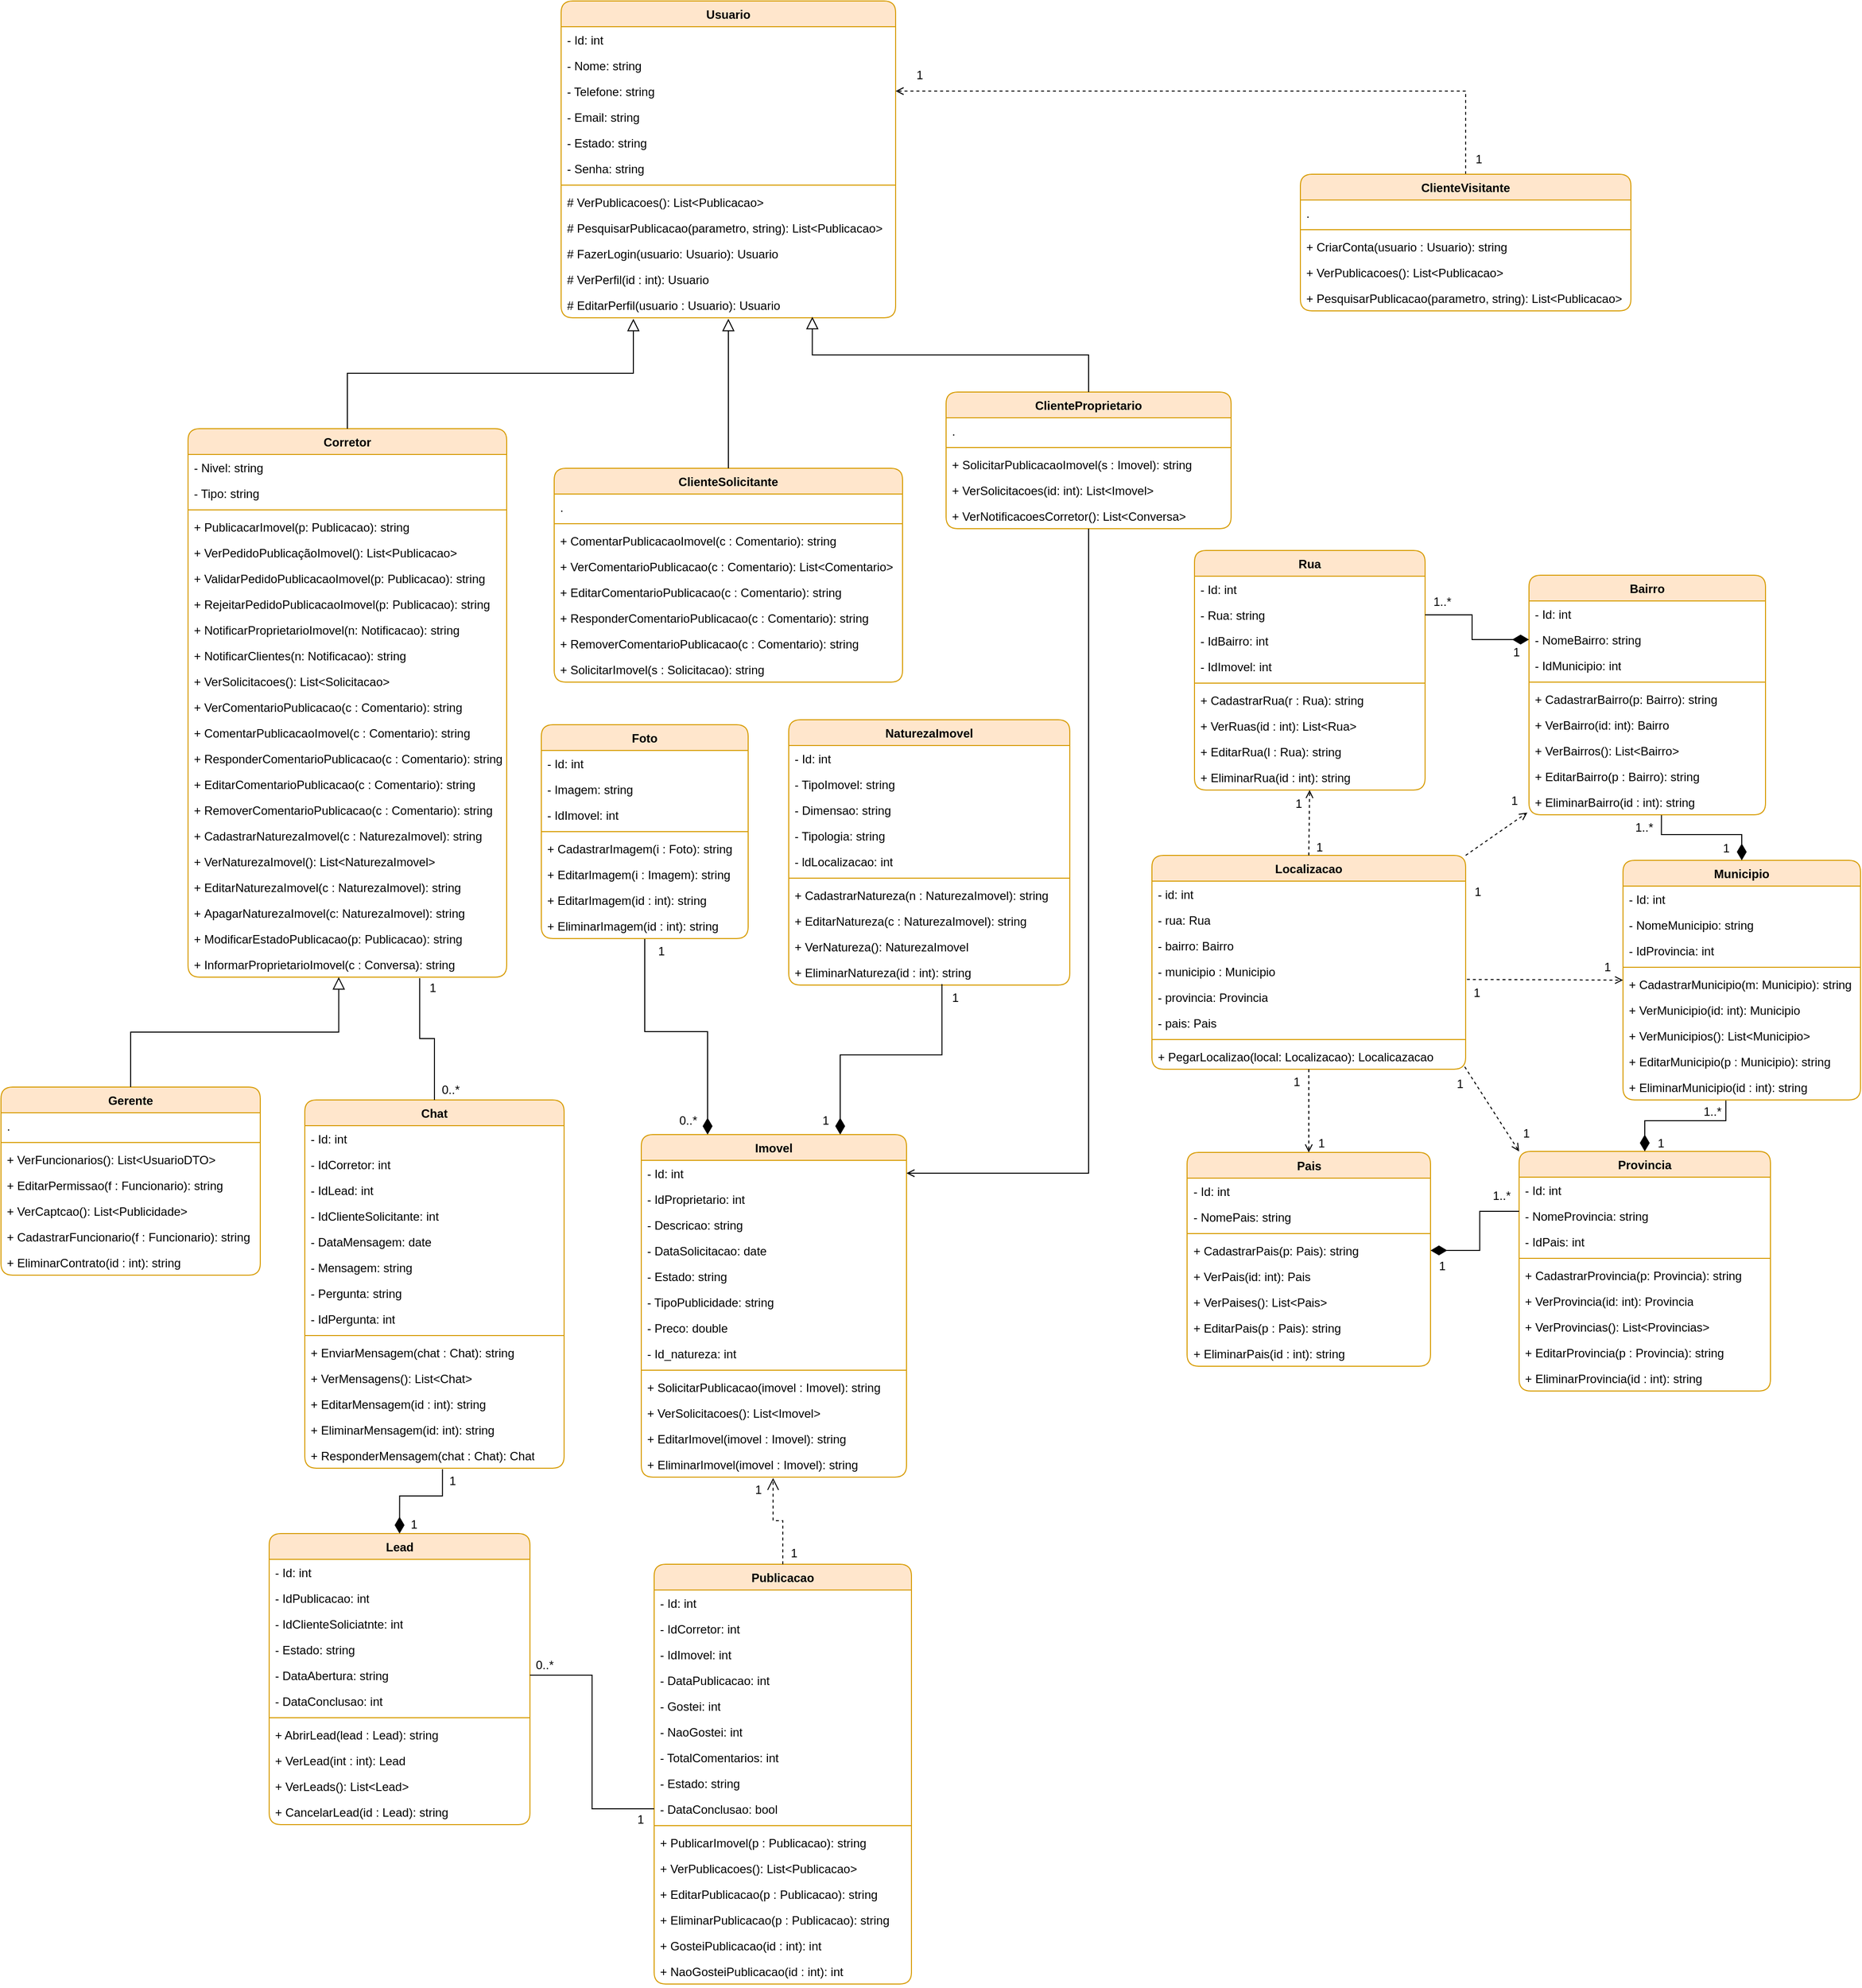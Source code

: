<mxfile version="24.6.4" type="device">
  <diagram name="Página-1" id="h41oS6pc-ii_dF0dsBDv">
    <mxGraphModel dx="1834" dy="1235" grid="0" gridSize="10" guides="1" tooltips="1" connect="1" arrows="1" fold="1" page="0" pageScale="1" pageWidth="827" pageHeight="1169" math="0" shadow="0">
      <root>
        <mxCell id="0" />
        <mxCell id="1" parent="0" />
        <mxCell id="j6SyXrdwzvNpA6A7UJl8-1" value="Usuario" style="swimlane;fontStyle=1;align=center;verticalAlign=top;childLayout=stackLayout;horizontal=1;startSize=26;horizontalStack=0;resizeParent=1;resizeParentMax=0;resizeLast=0;collapsible=1;marginBottom=0;whiteSpace=wrap;html=1;rounded=1;fillColor=#ffe6cc;strokeColor=#d79b00;" parent="1" vertex="1">
          <mxGeometry x="213" y="-82" width="338" height="320" as="geometry" />
        </mxCell>
        <mxCell id="j6SyXrdwzvNpA6A7UJl8-2" value="- Id: int" style="text;strokeColor=none;fillColor=none;align=left;verticalAlign=top;spacingLeft=4;spacingRight=4;overflow=hidden;rotatable=0;points=[[0,0.5],[1,0.5]];portConstraint=eastwest;whiteSpace=wrap;html=1;" parent="j6SyXrdwzvNpA6A7UJl8-1" vertex="1">
          <mxGeometry y="26" width="338" height="26" as="geometry" />
        </mxCell>
        <mxCell id="j6SyXrdwzvNpA6A7UJl8-27" value="- Nome: string" style="text;strokeColor=none;fillColor=none;align=left;verticalAlign=top;spacingLeft=4;spacingRight=4;overflow=hidden;rotatable=0;points=[[0,0.5],[1,0.5]];portConstraint=eastwest;whiteSpace=wrap;html=1;" parent="j6SyXrdwzvNpA6A7UJl8-1" vertex="1">
          <mxGeometry y="52" width="338" height="26" as="geometry" />
        </mxCell>
        <mxCell id="j6SyXrdwzvNpA6A7UJl8-3" value="- Telefone: string" style="text;strokeColor=none;fillColor=none;align=left;verticalAlign=top;spacingLeft=4;spacingRight=4;overflow=hidden;rotatable=0;points=[[0,0.5],[1,0.5]];portConstraint=eastwest;whiteSpace=wrap;html=1;" parent="j6SyXrdwzvNpA6A7UJl8-1" vertex="1">
          <mxGeometry y="78" width="338" height="26" as="geometry" />
        </mxCell>
        <mxCell id="j6SyXrdwzvNpA6A7UJl8-4" value="- Email: string" style="text;strokeColor=none;fillColor=none;align=left;verticalAlign=top;spacingLeft=4;spacingRight=4;overflow=hidden;rotatable=0;points=[[0,0.5],[1,0.5]];portConstraint=eastwest;whiteSpace=wrap;html=1;" parent="j6SyXrdwzvNpA6A7UJl8-1" vertex="1">
          <mxGeometry y="104" width="338" height="26" as="geometry" />
        </mxCell>
        <mxCell id="j6SyXrdwzvNpA6A7UJl8-5" value="- Estado: string" style="text;strokeColor=none;fillColor=none;align=left;verticalAlign=top;spacingLeft=4;spacingRight=4;overflow=hidden;rotatable=0;points=[[0,0.5],[1,0.5]];portConstraint=eastwest;whiteSpace=wrap;html=1;" parent="j6SyXrdwzvNpA6A7UJl8-1" vertex="1">
          <mxGeometry y="130" width="338" height="26" as="geometry" />
        </mxCell>
        <mxCell id="j6SyXrdwzvNpA6A7UJl8-6" value="- Senha: string" style="text;strokeColor=none;fillColor=none;align=left;verticalAlign=top;spacingLeft=4;spacingRight=4;overflow=hidden;rotatable=0;points=[[0,0.5],[1,0.5]];portConstraint=eastwest;whiteSpace=wrap;html=1;" parent="j6SyXrdwzvNpA6A7UJl8-1" vertex="1">
          <mxGeometry y="156" width="338" height="26" as="geometry" />
        </mxCell>
        <mxCell id="j6SyXrdwzvNpA6A7UJl8-7" value="" style="line;strokeWidth=1;fillColor=none;align=left;verticalAlign=middle;spacingTop=-1;spacingLeft=3;spacingRight=3;rotatable=0;labelPosition=right;points=[];portConstraint=eastwest;strokeColor=inherit;" parent="j6SyXrdwzvNpA6A7UJl8-1" vertex="1">
          <mxGeometry y="182" width="338" height="8" as="geometry" />
        </mxCell>
        <mxCell id="j6SyXrdwzvNpA6A7UJl8-12" value="# VerPublicacoes(): List&amp;lt;Publicacao&amp;gt;" style="text;strokeColor=none;fillColor=none;align=left;verticalAlign=top;spacingLeft=4;spacingRight=4;overflow=hidden;rotatable=0;points=[[0,0.5],[1,0.5]];portConstraint=eastwest;whiteSpace=wrap;html=1;" parent="j6SyXrdwzvNpA6A7UJl8-1" vertex="1">
          <mxGeometry y="190" width="338" height="26" as="geometry" />
        </mxCell>
        <mxCell id="j6SyXrdwzvNpA6A7UJl8-69" value="# PesquisarPublicacao(parametro, string): List&amp;lt;Publicacao&amp;gt;" style="text;strokeColor=none;fillColor=none;align=left;verticalAlign=top;spacingLeft=4;spacingRight=4;overflow=hidden;rotatable=0;points=[[0,0.5],[1,0.5]];portConstraint=eastwest;whiteSpace=wrap;html=1;" parent="j6SyXrdwzvNpA6A7UJl8-1" vertex="1">
          <mxGeometry y="216" width="338" height="26" as="geometry" />
        </mxCell>
        <mxCell id="j6SyXrdwzvNpA6A7UJl8-70" value="# FazerLogin(usuario: Usuario): Usuario" style="text;strokeColor=none;fillColor=none;align=left;verticalAlign=top;spacingLeft=4;spacingRight=4;overflow=hidden;rotatable=0;points=[[0,0.5],[1,0.5]];portConstraint=eastwest;whiteSpace=wrap;html=1;" parent="j6SyXrdwzvNpA6A7UJl8-1" vertex="1">
          <mxGeometry y="242" width="338" height="26" as="geometry" />
        </mxCell>
        <mxCell id="j6SyXrdwzvNpA6A7UJl8-71" value="#&amp;nbsp;&lt;span style=&quot;text-align: center;&quot;&gt;Ver&lt;/span&gt;&lt;span style=&quot;background-color: initial; text-align: center;&quot;&gt;Perfil&lt;/span&gt;(id : int): Usuario" style="text;strokeColor=none;fillColor=none;align=left;verticalAlign=top;spacingLeft=4;spacingRight=4;overflow=hidden;rotatable=0;points=[[0,0.5],[1,0.5]];portConstraint=eastwest;whiteSpace=wrap;html=1;" parent="j6SyXrdwzvNpA6A7UJl8-1" vertex="1">
          <mxGeometry y="268" width="338" height="26" as="geometry" />
        </mxCell>
        <mxCell id="j6SyXrdwzvNpA6A7UJl8-13" value="# EditarPerfil(usuario : Usuario): Usuario" style="text;strokeColor=none;fillColor=none;align=left;verticalAlign=top;spacingLeft=4;spacingRight=4;overflow=hidden;rotatable=0;points=[[0,0.5],[1,0.5]];portConstraint=eastwest;whiteSpace=wrap;html=1;" parent="j6SyXrdwzvNpA6A7UJl8-1" vertex="1">
          <mxGeometry y="294" width="338" height="26" as="geometry" />
        </mxCell>
        <mxCell id="j6SyXrdwzvNpA6A7UJl8-28" style="edgeStyle=orthogonalEdgeStyle;rounded=0;orthogonalLoop=1;jettySize=auto;html=1;entryX=1;entryY=0.5;entryDx=0;entryDy=0;endArrow=open;endFill=0;dashed=1;exitX=0.5;exitY=0;exitDx=0;exitDy=0;" parent="1" source="j6SyXrdwzvNpA6A7UJl8-17" target="j6SyXrdwzvNpA6A7UJl8-3" edge="1">
          <mxGeometry relative="1" as="geometry" />
        </mxCell>
        <mxCell id="j6SyXrdwzvNpA6A7UJl8-17" value="ClienteVisitante" style="swimlane;fontStyle=1;align=center;verticalAlign=top;childLayout=stackLayout;horizontal=1;startSize=26;horizontalStack=0;resizeParent=1;resizeParentMax=0;resizeLast=0;collapsible=1;marginBottom=0;whiteSpace=wrap;html=1;rounded=1;fillColor=#ffe6cc;strokeColor=#d79b00;" parent="1" vertex="1">
          <mxGeometry x="960" y="93" width="334" height="138" as="geometry" />
        </mxCell>
        <mxCell id="j6SyXrdwzvNpA6A7UJl8-18" value="." style="text;strokeColor=none;fillColor=none;align=left;verticalAlign=top;spacingLeft=4;spacingRight=4;overflow=hidden;rotatable=0;points=[[0,0.5],[1,0.5]];portConstraint=eastwest;whiteSpace=wrap;html=1;" parent="j6SyXrdwzvNpA6A7UJl8-17" vertex="1">
          <mxGeometry y="26" width="334" height="26" as="geometry" />
        </mxCell>
        <mxCell id="j6SyXrdwzvNpA6A7UJl8-19" value="" style="line;strokeWidth=1;fillColor=none;align=left;verticalAlign=middle;spacingTop=-1;spacingLeft=3;spacingRight=3;rotatable=0;labelPosition=right;points=[];portConstraint=eastwest;strokeColor=inherit;" parent="j6SyXrdwzvNpA6A7UJl8-17" vertex="1">
          <mxGeometry y="52" width="334" height="8" as="geometry" />
        </mxCell>
        <mxCell id="j6SyXrdwzvNpA6A7UJl8-20" value="+ CriarConta(usuario : Usuario): string" style="text;strokeColor=none;fillColor=none;align=left;verticalAlign=top;spacingLeft=4;spacingRight=4;overflow=hidden;rotatable=0;points=[[0,0.5],[1,0.5]];portConstraint=eastwest;whiteSpace=wrap;html=1;" parent="j6SyXrdwzvNpA6A7UJl8-17" vertex="1">
          <mxGeometry y="60" width="334" height="26" as="geometry" />
        </mxCell>
        <mxCell id="j6SyXrdwzvNpA6A7UJl8-21" value="+ VerPublicacoes(): List&amp;lt;Publicacao&amp;gt;" style="text;strokeColor=none;fillColor=none;align=left;verticalAlign=top;spacingLeft=4;spacingRight=4;overflow=hidden;rotatable=0;points=[[0,0.5],[1,0.5]];portConstraint=eastwest;whiteSpace=wrap;html=1;" parent="j6SyXrdwzvNpA6A7UJl8-17" vertex="1">
          <mxGeometry y="86" width="334" height="26" as="geometry" />
        </mxCell>
        <mxCell id="j6SyXrdwzvNpA6A7UJl8-22" value="+ PesquisarPublicacao(parametro, string): List&amp;lt;Publicacao&amp;gt;" style="text;strokeColor=none;fillColor=none;align=left;verticalAlign=top;spacingLeft=4;spacingRight=4;overflow=hidden;rotatable=0;points=[[0,0.5],[1,0.5]];portConstraint=eastwest;whiteSpace=wrap;html=1;" parent="j6SyXrdwzvNpA6A7UJl8-17" vertex="1">
          <mxGeometry y="112" width="334" height="26" as="geometry" />
        </mxCell>
        <mxCell id="j6SyXrdwzvNpA6A7UJl8-29" value="1" style="text;html=1;align=center;verticalAlign=middle;resizable=0;points=[];autosize=1;strokeColor=none;fillColor=none;" parent="1" vertex="1">
          <mxGeometry x="562" y="-20" width="25" height="26" as="geometry" />
        </mxCell>
        <mxCell id="j6SyXrdwzvNpA6A7UJl8-30" value="1" style="text;html=1;align=center;verticalAlign=middle;resizable=0;points=[];autosize=1;strokeColor=none;fillColor=none;" parent="1" vertex="1">
          <mxGeometry x="1127" y="65" width="25" height="26" as="geometry" />
        </mxCell>
        <mxCell id="j6SyXrdwzvNpA6A7UJl8-31" value="ClienteSolicitante" style="swimlane;fontStyle=1;align=center;verticalAlign=top;childLayout=stackLayout;horizontal=1;startSize=26;horizontalStack=0;resizeParent=1;resizeParentMax=0;resizeLast=0;collapsible=1;marginBottom=0;whiteSpace=wrap;html=1;rounded=1;fillColor=#ffe6cc;strokeColor=#d79b00;" parent="1" vertex="1">
          <mxGeometry x="206" y="390" width="352" height="216" as="geometry" />
        </mxCell>
        <mxCell id="j6SyXrdwzvNpA6A7UJl8-32" value="." style="text;strokeColor=none;fillColor=none;align=left;verticalAlign=top;spacingLeft=4;spacingRight=4;overflow=hidden;rotatable=0;points=[[0,0.5],[1,0.5]];portConstraint=eastwest;whiteSpace=wrap;html=1;" parent="j6SyXrdwzvNpA6A7UJl8-31" vertex="1">
          <mxGeometry y="26" width="352" height="26" as="geometry" />
        </mxCell>
        <mxCell id="j6SyXrdwzvNpA6A7UJl8-33" value="" style="line;strokeWidth=1;fillColor=none;align=left;verticalAlign=middle;spacingTop=-1;spacingLeft=3;spacingRight=3;rotatable=0;labelPosition=right;points=[];portConstraint=eastwest;strokeColor=inherit;" parent="j6SyXrdwzvNpA6A7UJl8-31" vertex="1">
          <mxGeometry y="52" width="352" height="8" as="geometry" />
        </mxCell>
        <mxCell id="j6SyXrdwzvNpA6A7UJl8-34" value="+&amp;nbsp;&lt;span style=&quot;text-align: center;&quot;&gt;Comentar&lt;/span&gt;&lt;span style=&quot;background-color: initial; text-align: center;&quot;&gt;PublicacaoImovel&lt;/span&gt;(c : Comentario): string" style="text;strokeColor=none;fillColor=none;align=left;verticalAlign=top;spacingLeft=4;spacingRight=4;overflow=hidden;rotatable=0;points=[[0,0.5],[1,0.5]];portConstraint=eastwest;whiteSpace=wrap;html=1;" parent="j6SyXrdwzvNpA6A7UJl8-31" vertex="1">
          <mxGeometry y="60" width="352" height="26" as="geometry" />
        </mxCell>
        <mxCell id="j6SyXrdwzvNpA6A7UJl8-88" value="+&amp;nbsp;&lt;span style=&quot;text-align: center;&quot;&gt;Ver&lt;/span&gt;&lt;span style=&quot;text-align: center; background-color: initial;&quot;&gt;ComentarioPublicacao&lt;/span&gt;(c : Comentario): List&amp;lt;Comentario&amp;gt;" style="text;strokeColor=none;fillColor=none;align=left;verticalAlign=top;spacingLeft=4;spacingRight=4;overflow=hidden;rotatable=0;points=[[0,0.5],[1,0.5]];portConstraint=eastwest;whiteSpace=wrap;html=1;" parent="j6SyXrdwzvNpA6A7UJl8-31" vertex="1">
          <mxGeometry y="86" width="352" height="26" as="geometry" />
        </mxCell>
        <mxCell id="j6SyXrdwzvNpA6A7UJl8-35" value="+&amp;nbsp;&lt;span style=&quot;text-align: center;&quot;&gt;Editar&lt;/span&gt;&lt;span style=&quot;background-color: initial; text-align: center;&quot;&gt;ComentarioPublicacao&lt;/span&gt;(c : Comentario): string" style="text;strokeColor=none;fillColor=none;align=left;verticalAlign=top;spacingLeft=4;spacingRight=4;overflow=hidden;rotatable=0;points=[[0,0.5],[1,0.5]];portConstraint=eastwest;whiteSpace=wrap;html=1;" parent="j6SyXrdwzvNpA6A7UJl8-31" vertex="1">
          <mxGeometry y="112" width="352" height="26" as="geometry" />
        </mxCell>
        <mxCell id="j6SyXrdwzvNpA6A7UJl8-36" value="+ Responder&lt;span style=&quot;background-color: initial; text-align: center;&quot;&gt;ComentarioPublicacao&lt;/span&gt;(c : Comentario): string" style="text;strokeColor=none;fillColor=none;align=left;verticalAlign=top;spacingLeft=4;spacingRight=4;overflow=hidden;rotatable=0;points=[[0,0.5],[1,0.5]];portConstraint=eastwest;whiteSpace=wrap;html=1;" parent="j6SyXrdwzvNpA6A7UJl8-31" vertex="1">
          <mxGeometry y="138" width="352" height="26" as="geometry" />
        </mxCell>
        <mxCell id="j6SyXrdwzvNpA6A7UJl8-37" value="+&amp;nbsp;&lt;span style=&quot;text-align: center;&quot;&gt;Remover&lt;/span&gt;&lt;span style=&quot;background-color: initial; text-align: center;&quot;&gt;ComentarioPublicacao&lt;/span&gt;(c : Comentario): string" style="text;strokeColor=none;fillColor=none;align=left;verticalAlign=top;spacingLeft=4;spacingRight=4;overflow=hidden;rotatable=0;points=[[0,0.5],[1,0.5]];portConstraint=eastwest;whiteSpace=wrap;html=1;" parent="j6SyXrdwzvNpA6A7UJl8-31" vertex="1">
          <mxGeometry y="164" width="352" height="26" as="geometry" />
        </mxCell>
        <mxCell id="j6SyXrdwzvNpA6A7UJl8-87" value="&lt;div style=&quot;text-align: center;&quot;&gt;&lt;span style=&quot;background-color: initial;&quot;&gt;+ SolicitarImovel&lt;/span&gt;&lt;span style=&quot;background-color: initial;&quot;&gt;(s : Solicitacao): string&lt;/span&gt;&lt;/div&gt;" style="text;strokeColor=none;fillColor=none;align=left;verticalAlign=top;spacingLeft=4;spacingRight=4;overflow=hidden;rotatable=0;points=[[0,0.5],[1,0.5]];portConstraint=eastwest;whiteSpace=wrap;html=1;" parent="j6SyXrdwzvNpA6A7UJl8-31" vertex="1">
          <mxGeometry y="190" width="352" height="26" as="geometry" />
        </mxCell>
        <mxCell id="j6SyXrdwzvNpA6A7UJl8-38" value="Corretor" style="swimlane;fontStyle=1;align=center;verticalAlign=top;childLayout=stackLayout;horizontal=1;startSize=26;horizontalStack=0;resizeParent=1;resizeParentMax=0;resizeLast=0;collapsible=1;marginBottom=0;whiteSpace=wrap;html=1;rounded=1;fillColor=#ffe6cc;strokeColor=#d79b00;" parent="1" vertex="1">
          <mxGeometry x="-164" y="350" width="322" height="554" as="geometry" />
        </mxCell>
        <mxCell id="j6SyXrdwzvNpA6A7UJl8-39" value="- Nivel: string" style="text;strokeColor=none;fillColor=none;align=left;verticalAlign=top;spacingLeft=4;spacingRight=4;overflow=hidden;rotatable=0;points=[[0,0.5],[1,0.5]];portConstraint=eastwest;whiteSpace=wrap;html=1;" parent="j6SyXrdwzvNpA6A7UJl8-38" vertex="1">
          <mxGeometry y="26" width="322" height="26" as="geometry" />
        </mxCell>
        <mxCell id="j6SyXrdwzvNpA6A7UJl8-40" value="- Tipo: string" style="text;strokeColor=none;fillColor=none;align=left;verticalAlign=top;spacingLeft=4;spacingRight=4;overflow=hidden;rotatable=0;points=[[0,0.5],[1,0.5]];portConstraint=eastwest;whiteSpace=wrap;html=1;" parent="j6SyXrdwzvNpA6A7UJl8-38" vertex="1">
          <mxGeometry y="52" width="322" height="26" as="geometry" />
        </mxCell>
        <mxCell id="j6SyXrdwzvNpA6A7UJl8-41" value="" style="line;strokeWidth=1;fillColor=none;align=left;verticalAlign=middle;spacingTop=-1;spacingLeft=3;spacingRight=3;rotatable=0;labelPosition=right;points=[];portConstraint=eastwest;strokeColor=inherit;" parent="j6SyXrdwzvNpA6A7UJl8-38" vertex="1">
          <mxGeometry y="78" width="322" height="8" as="geometry" />
        </mxCell>
        <mxCell id="j6SyXrdwzvNpA6A7UJl8-45" value="+&amp;nbsp;&lt;span style=&quot;text-align: center; background-color: initial;&quot;&gt;PublicacarImovel&lt;/span&gt;(p: Publicacao): string" style="text;strokeColor=none;fillColor=none;align=left;verticalAlign=top;spacingLeft=4;spacingRight=4;overflow=hidden;rotatable=0;points=[[0,0.5],[1,0.5]];portConstraint=eastwest;whiteSpace=wrap;html=1;" parent="j6SyXrdwzvNpA6A7UJl8-38" vertex="1">
          <mxGeometry y="86" width="322" height="26" as="geometry" />
        </mxCell>
        <mxCell id="j6SyXrdwzvNpA6A7UJl8-42" value="+&amp;nbsp;&lt;span style=&quot;text-align: center;&quot;&gt;VerPedido&lt;/span&gt;&lt;span style=&quot;text-align: center; background-color: initial;&quot;&gt;PublicaçãoImovel&lt;/span&gt;(): List&amp;lt;Publicacao&amp;gt;" style="text;strokeColor=none;fillColor=none;align=left;verticalAlign=top;spacingLeft=4;spacingRight=4;overflow=hidden;rotatable=0;points=[[0,0.5],[1,0.5]];portConstraint=eastwest;whiteSpace=wrap;html=1;" parent="j6SyXrdwzvNpA6A7UJl8-38" vertex="1">
          <mxGeometry y="112" width="322" height="26" as="geometry" />
        </mxCell>
        <mxCell id="j6SyXrdwzvNpA6A7UJl8-44" value="+&amp;nbsp;&lt;span style=&quot;text-align: center;&quot;&gt;Validar&lt;/span&gt;&lt;span style=&quot;text-align: center; background-color: initial;&quot;&gt;PedidoPublicacaoImovel&lt;/span&gt;(p: Publicacao): string" style="text;strokeColor=none;fillColor=none;align=left;verticalAlign=top;spacingLeft=4;spacingRight=4;overflow=hidden;rotatable=0;points=[[0,0.5],[1,0.5]];portConstraint=eastwest;whiteSpace=wrap;html=1;" parent="j6SyXrdwzvNpA6A7UJl8-38" vertex="1">
          <mxGeometry y="138" width="322" height="26" as="geometry" />
        </mxCell>
        <mxCell id="j6SyXrdwzvNpA6A7UJl8-46" value="+ Rejeitar&lt;span style=&quot;text-align: center; background-color: initial;&quot;&gt;PedidoPublicacaoImovel&lt;/span&gt;(p: Publicacao): string" style="text;strokeColor=none;fillColor=none;align=left;verticalAlign=top;spacingLeft=4;spacingRight=4;overflow=hidden;rotatable=0;points=[[0,0.5],[1,0.5]];portConstraint=eastwest;whiteSpace=wrap;html=1;" parent="j6SyXrdwzvNpA6A7UJl8-38" vertex="1">
          <mxGeometry y="164" width="322" height="26" as="geometry" />
        </mxCell>
        <mxCell id="j6SyXrdwzvNpA6A7UJl8-47" value="+&amp;nbsp;&lt;span style=&quot;text-align: center;&quot;&gt;Notificar&lt;/span&gt;&lt;span style=&quot;text-align: center; background-color: initial;&quot;&gt;ProprietarioImovel&lt;/span&gt;(n: Notificacao): string" style="text;strokeColor=none;fillColor=none;align=left;verticalAlign=top;spacingLeft=4;spacingRight=4;overflow=hidden;rotatable=0;points=[[0,0.5],[1,0.5]];portConstraint=eastwest;whiteSpace=wrap;html=1;" parent="j6SyXrdwzvNpA6A7UJl8-38" vertex="1">
          <mxGeometry y="190" width="322" height="26" as="geometry" />
        </mxCell>
        <mxCell id="j6SyXrdwzvNpA6A7UJl8-48" value="+&amp;nbsp;&lt;span style=&quot;text-align: center;&quot;&gt;NotificarClientes&lt;/span&gt;(n: Notificacao): string" style="text;strokeColor=none;fillColor=none;align=left;verticalAlign=top;spacingLeft=4;spacingRight=4;overflow=hidden;rotatable=0;points=[[0,0.5],[1,0.5]];portConstraint=eastwest;whiteSpace=wrap;html=1;" parent="j6SyXrdwzvNpA6A7UJl8-38" vertex="1">
          <mxGeometry y="216" width="322" height="26" as="geometry" />
        </mxCell>
        <mxCell id="j6SyXrdwzvNpA6A7UJl8-43" value="&lt;div style=&quot;text-align: center;&quot;&gt;&lt;span style=&quot;background-color: initial;&quot;&gt;+ VerSolicitacoes&lt;/span&gt;&lt;span style=&quot;background-color: initial;&quot;&gt;(): List&amp;lt;Solicitacao&amp;gt;&lt;/span&gt;&lt;/div&gt;" style="text;strokeColor=none;fillColor=none;align=left;verticalAlign=top;spacingLeft=4;spacingRight=4;overflow=hidden;rotatable=0;points=[[0,0.5],[1,0.5]];portConstraint=eastwest;whiteSpace=wrap;html=1;" parent="j6SyXrdwzvNpA6A7UJl8-38" vertex="1">
          <mxGeometry y="242" width="322" height="26" as="geometry" />
        </mxCell>
        <mxCell id="j6SyXrdwzvNpA6A7UJl8-49" value="+ Ver&lt;span style=&quot;text-align: center;&quot;&gt;Comentario&lt;/span&gt;&lt;span style=&quot;text-align: center; background-color: initial;&quot;&gt;Publicacao&lt;/span&gt;(c : Comentario): string" style="text;strokeColor=none;fillColor=none;align=left;verticalAlign=top;spacingLeft=4;spacingRight=4;overflow=hidden;rotatable=0;points=[[0,0.5],[1,0.5]];portConstraint=eastwest;whiteSpace=wrap;html=1;" parent="j6SyXrdwzvNpA6A7UJl8-38" vertex="1">
          <mxGeometry y="268" width="322" height="26" as="geometry" />
        </mxCell>
        <mxCell id="j6SyXrdwzvNpA6A7UJl8-89" value="+&amp;nbsp;&lt;span style=&quot;text-align: center;&quot;&gt;Comentar&lt;/span&gt;&lt;span style=&quot;text-align: center; background-color: initial;&quot;&gt;PublicacaoImovel&lt;/span&gt;(c : Comentario): string" style="text;strokeColor=none;fillColor=none;align=left;verticalAlign=top;spacingLeft=4;spacingRight=4;overflow=hidden;rotatable=0;points=[[0,0.5],[1,0.5]];portConstraint=eastwest;whiteSpace=wrap;html=1;" parent="j6SyXrdwzvNpA6A7UJl8-38" vertex="1">
          <mxGeometry y="294" width="322" height="26" as="geometry" />
        </mxCell>
        <mxCell id="j6SyXrdwzvNpA6A7UJl8-50" value="+&amp;nbsp;&lt;span style=&quot;text-align: center; background-color: initial;&quot;&gt;Responder&lt;/span&gt;&lt;span style=&quot;text-align: center; background-color: initial;&quot;&gt;ComentarioPublicacao&lt;/span&gt;(c : Comentario): string" style="text;strokeColor=none;fillColor=none;align=left;verticalAlign=top;spacingLeft=4;spacingRight=4;overflow=hidden;rotatable=0;points=[[0,0.5],[1,0.5]];portConstraint=eastwest;whiteSpace=wrap;html=1;" parent="j6SyXrdwzvNpA6A7UJl8-38" vertex="1">
          <mxGeometry y="320" width="322" height="26" as="geometry" />
        </mxCell>
        <mxCell id="j6SyXrdwzvNpA6A7UJl8-51" value="+&amp;nbsp;&lt;span style=&quot;text-align: center;&quot;&gt;Editar&lt;/span&gt;&lt;span style=&quot;text-align: center; background-color: initial;&quot;&gt;ComentarioPublicacao&lt;/span&gt;(c : Comentario): string" style="text;strokeColor=none;fillColor=none;align=left;verticalAlign=top;spacingLeft=4;spacingRight=4;overflow=hidden;rotatable=0;points=[[0,0.5],[1,0.5]];portConstraint=eastwest;whiteSpace=wrap;html=1;" parent="j6SyXrdwzvNpA6A7UJl8-38" vertex="1">
          <mxGeometry y="346" width="322" height="26" as="geometry" />
        </mxCell>
        <mxCell id="j6SyXrdwzvNpA6A7UJl8-52" value="+&amp;nbsp;&lt;span style=&quot;text-align: center;&quot;&gt;Remover&lt;/span&gt;&lt;span style=&quot;text-align: center; background-color: initial;&quot;&gt;ComentarioPublicacao&lt;/span&gt;(c : Comentario): string" style="text;strokeColor=none;fillColor=none;align=left;verticalAlign=top;spacingLeft=4;spacingRight=4;overflow=hidden;rotatable=0;points=[[0,0.5],[1,0.5]];portConstraint=eastwest;whiteSpace=wrap;html=1;" parent="j6SyXrdwzvNpA6A7UJl8-38" vertex="1">
          <mxGeometry y="372" width="322" height="26" as="geometry" />
        </mxCell>
        <mxCell id="j6SyXrdwzvNpA6A7UJl8-53" value="+&amp;nbsp;&lt;span style=&quot;text-align: center;&quot;&gt;CadastrarNatureza&lt;/span&gt;&lt;span style=&quot;text-align: center; background-color: initial;&quot;&gt;Imovel&lt;/span&gt;(c : NaturezaImovel): string" style="text;strokeColor=none;fillColor=none;align=left;verticalAlign=top;spacingLeft=4;spacingRight=4;overflow=hidden;rotatable=0;points=[[0,0.5],[1,0.5]];portConstraint=eastwest;whiteSpace=wrap;html=1;" parent="j6SyXrdwzvNpA6A7UJl8-38" vertex="1">
          <mxGeometry y="398" width="322" height="26" as="geometry" />
        </mxCell>
        <mxCell id="j6SyXrdwzvNpA6A7UJl8-54" value="+&amp;nbsp;&lt;span style=&quot;text-align: center;&quot;&gt;VerNatureza&lt;/span&gt;&lt;span style=&quot;text-align: center; background-color: initial;&quot;&gt;Imovel&lt;/span&gt;(): List&amp;lt;NaturezaImovel&amp;gt;" style="text;strokeColor=none;fillColor=none;align=left;verticalAlign=top;spacingLeft=4;spacingRight=4;overflow=hidden;rotatable=0;points=[[0,0.5],[1,0.5]];portConstraint=eastwest;whiteSpace=wrap;html=1;" parent="j6SyXrdwzvNpA6A7UJl8-38" vertex="1">
          <mxGeometry y="424" width="322" height="26" as="geometry" />
        </mxCell>
        <mxCell id="j6SyXrdwzvNpA6A7UJl8-55" value="+&amp;nbsp;&lt;span style=&quot;text-align: center;&quot;&gt;Editar&lt;/span&gt;&lt;span style=&quot;text-align: center;&quot;&gt;Natureza&lt;/span&gt;&lt;span style=&quot;text-align: center; background-color: initial;&quot;&gt;Imovel&lt;/span&gt;(c :&amp;nbsp;&lt;span style=&quot;text-align: center;&quot;&gt;Natureza&lt;/span&gt;&lt;span style=&quot;background-color: initial; text-align: center;&quot;&gt;Imovel&lt;/span&gt;): string" style="text;strokeColor=none;fillColor=none;align=left;verticalAlign=top;spacingLeft=4;spacingRight=4;overflow=hidden;rotatable=0;points=[[0,0.5],[1,0.5]];portConstraint=eastwest;whiteSpace=wrap;html=1;" parent="j6SyXrdwzvNpA6A7UJl8-38" vertex="1">
          <mxGeometry y="450" width="322" height="26" as="geometry" />
        </mxCell>
        <mxCell id="j6SyXrdwzvNpA6A7UJl8-56" value="+&amp;nbsp;&lt;span style=&quot;text-align: center;&quot;&gt;Apagar&lt;/span&gt;&lt;span style=&quot;text-align: center;&quot;&gt;Natureza&lt;/span&gt;&lt;span style=&quot;background-color: initial; text-align: center;&quot;&gt;Imovel&lt;/span&gt;(c:&amp;nbsp;&lt;span style=&quot;text-align: center;&quot;&gt;Natureza&lt;/span&gt;&lt;span style=&quot;background-color: initial; text-align: center;&quot;&gt;Imovel&lt;/span&gt;): string" style="text;strokeColor=none;fillColor=none;align=left;verticalAlign=top;spacingLeft=4;spacingRight=4;overflow=hidden;rotatable=0;points=[[0,0.5],[1,0.5]];portConstraint=eastwest;whiteSpace=wrap;html=1;" parent="j6SyXrdwzvNpA6A7UJl8-38" vertex="1">
          <mxGeometry y="476" width="322" height="26" as="geometry" />
        </mxCell>
        <mxCell id="j6SyXrdwzvNpA6A7UJl8-57" value="+&amp;nbsp;&lt;span style=&quot;text-align: center;&quot;&gt;Modificar&lt;/span&gt;&lt;span style=&quot;text-align: center; background-color: initial;&quot;&gt;EstadoPublicacao&lt;/span&gt;(p: Publicacao): string" style="text;strokeColor=none;fillColor=none;align=left;verticalAlign=top;spacingLeft=4;spacingRight=4;overflow=hidden;rotatable=0;points=[[0,0.5],[1,0.5]];portConstraint=eastwest;whiteSpace=wrap;html=1;" parent="j6SyXrdwzvNpA6A7UJl8-38" vertex="1">
          <mxGeometry y="502" width="322" height="26" as="geometry" />
        </mxCell>
        <mxCell id="j6SyXrdwzvNpA6A7UJl8-58" value="+ Informa&lt;span style=&quot;text-align: center;&quot;&gt;r&lt;/span&gt;&lt;span style=&quot;background-color: initial; text-align: center;&quot;&gt;ProprietarioImovel&lt;/span&gt;(c : Conversa): string" style="text;strokeColor=none;fillColor=none;align=left;verticalAlign=top;spacingLeft=4;spacingRight=4;overflow=hidden;rotatable=0;points=[[0,0.5],[1,0.5]];portConstraint=eastwest;whiteSpace=wrap;html=1;" parent="j6SyXrdwzvNpA6A7UJl8-38" vertex="1">
          <mxGeometry y="528" width="322" height="26" as="geometry" />
        </mxCell>
        <mxCell id="j6SyXrdwzvNpA6A7UJl8-59" value="ClienteProprietario" style="swimlane;fontStyle=1;align=center;verticalAlign=top;childLayout=stackLayout;horizontal=1;startSize=26;horizontalStack=0;resizeParent=1;resizeParentMax=0;resizeLast=0;collapsible=1;marginBottom=0;whiteSpace=wrap;html=1;rounded=1;fillColor=#ffe6cc;strokeColor=#d79b00;" parent="1" vertex="1">
          <mxGeometry x="602" y="313" width="288" height="138" as="geometry" />
        </mxCell>
        <mxCell id="j6SyXrdwzvNpA6A7UJl8-60" value="." style="text;strokeColor=none;fillColor=none;align=left;verticalAlign=top;spacingLeft=4;spacingRight=4;overflow=hidden;rotatable=0;points=[[0,0.5],[1,0.5]];portConstraint=eastwest;whiteSpace=wrap;html=1;" parent="j6SyXrdwzvNpA6A7UJl8-59" vertex="1">
          <mxGeometry y="26" width="288" height="26" as="geometry" />
        </mxCell>
        <mxCell id="j6SyXrdwzvNpA6A7UJl8-61" value="" style="line;strokeWidth=1;fillColor=none;align=left;verticalAlign=middle;spacingTop=-1;spacingLeft=3;spacingRight=3;rotatable=0;labelPosition=right;points=[];portConstraint=eastwest;strokeColor=inherit;" parent="j6SyXrdwzvNpA6A7UJl8-59" vertex="1">
          <mxGeometry y="52" width="288" height="8" as="geometry" />
        </mxCell>
        <mxCell id="j6SyXrdwzvNpA6A7UJl8-62" value="+ Solicitar&lt;span style=&quot;text-align: center;&quot;&gt;Publicacao&lt;/span&gt;&lt;span style=&quot;text-align: center; background-color: initial;&quot;&gt;Imovel&lt;/span&gt;(s : Imovel): string" style="text;strokeColor=none;fillColor=none;align=left;verticalAlign=top;spacingLeft=4;spacingRight=4;overflow=hidden;rotatable=0;points=[[0,0.5],[1,0.5]];portConstraint=eastwest;whiteSpace=wrap;html=1;" parent="j6SyXrdwzvNpA6A7UJl8-59" vertex="1">
          <mxGeometry y="60" width="288" height="26" as="geometry" />
        </mxCell>
        <mxCell id="j6SyXrdwzvNpA6A7UJl8-63" value="+ VerSolicitacoes(id: int): List&amp;lt;Imovel&amp;gt;" style="text;strokeColor=none;fillColor=none;align=left;verticalAlign=top;spacingLeft=4;spacingRight=4;overflow=hidden;rotatable=0;points=[[0,0.5],[1,0.5]];portConstraint=eastwest;whiteSpace=wrap;html=1;" parent="j6SyXrdwzvNpA6A7UJl8-59" vertex="1">
          <mxGeometry y="86" width="288" height="26" as="geometry" />
        </mxCell>
        <mxCell id="j6SyXrdwzvNpA6A7UJl8-64" value="+ VerNotificacoesCorretor(): List&amp;lt;Conversa&amp;gt;" style="text;strokeColor=none;fillColor=none;align=left;verticalAlign=top;spacingLeft=4;spacingRight=4;overflow=hidden;rotatable=0;points=[[0,0.5],[1,0.5]];portConstraint=eastwest;whiteSpace=wrap;html=1;" parent="j6SyXrdwzvNpA6A7UJl8-59" vertex="1">
          <mxGeometry y="112" width="288" height="26" as="geometry" />
        </mxCell>
        <mxCell id="j6SyXrdwzvNpA6A7UJl8-65" style="edgeStyle=orthogonalEdgeStyle;rounded=0;orthogonalLoop=1;jettySize=auto;html=1;entryX=0.216;entryY=1.038;entryDx=0;entryDy=0;entryPerimeter=0;endSize=10;endArrow=block;endFill=0;" parent="1" source="j6SyXrdwzvNpA6A7UJl8-38" target="j6SyXrdwzvNpA6A7UJl8-13" edge="1">
          <mxGeometry relative="1" as="geometry" />
        </mxCell>
        <mxCell id="j6SyXrdwzvNpA6A7UJl8-66" style="edgeStyle=orthogonalEdgeStyle;rounded=0;orthogonalLoop=1;jettySize=auto;html=1;entryX=0.5;entryY=1.038;entryDx=0;entryDy=0;entryPerimeter=0;endSize=10;endArrow=block;endFill=0;" parent="1" source="j6SyXrdwzvNpA6A7UJl8-31" target="j6SyXrdwzvNpA6A7UJl8-13" edge="1">
          <mxGeometry relative="1" as="geometry" />
        </mxCell>
        <mxCell id="j6SyXrdwzvNpA6A7UJl8-67" style="edgeStyle=orthogonalEdgeStyle;rounded=0;orthogonalLoop=1;jettySize=auto;html=1;entryX=0.751;entryY=0.962;entryDx=0;entryDy=0;entryPerimeter=0;endSize=10;endArrow=block;endFill=0;" parent="1" source="j6SyXrdwzvNpA6A7UJl8-59" target="j6SyXrdwzvNpA6A7UJl8-13" edge="1">
          <mxGeometry relative="1" as="geometry" />
        </mxCell>
        <mxCell id="j6SyXrdwzvNpA6A7UJl8-90" value="Gerente" style="swimlane;fontStyle=1;align=center;verticalAlign=top;childLayout=stackLayout;horizontal=1;startSize=26;horizontalStack=0;resizeParent=1;resizeParentMax=0;resizeLast=0;collapsible=1;marginBottom=0;whiteSpace=wrap;html=1;rounded=1;fillColor=#ffe6cc;strokeColor=#d79b00;" parent="1" vertex="1">
          <mxGeometry x="-353" y="1015" width="262" height="190" as="geometry" />
        </mxCell>
        <mxCell id="j6SyXrdwzvNpA6A7UJl8-91" value="." style="text;strokeColor=none;fillColor=none;align=left;verticalAlign=top;spacingLeft=4;spacingRight=4;overflow=hidden;rotatable=0;points=[[0,0.5],[1,0.5]];portConstraint=eastwest;whiteSpace=wrap;html=1;" parent="j6SyXrdwzvNpA6A7UJl8-90" vertex="1">
          <mxGeometry y="26" width="262" height="26" as="geometry" />
        </mxCell>
        <mxCell id="j6SyXrdwzvNpA6A7UJl8-92" value="" style="line;strokeWidth=1;fillColor=none;align=left;verticalAlign=middle;spacingTop=-1;spacingLeft=3;spacingRight=3;rotatable=0;labelPosition=right;points=[];portConstraint=eastwest;strokeColor=inherit;" parent="j6SyXrdwzvNpA6A7UJl8-90" vertex="1">
          <mxGeometry y="52" width="262" height="8" as="geometry" />
        </mxCell>
        <mxCell id="j6SyXrdwzvNpA6A7UJl8-93" value="+ VerFuncionarios(): List&amp;lt;UsuarioDTO&amp;gt;" style="text;strokeColor=none;fillColor=none;align=left;verticalAlign=top;spacingLeft=4;spacingRight=4;overflow=hidden;rotatable=0;points=[[0,0.5],[1,0.5]];portConstraint=eastwest;whiteSpace=wrap;html=1;" parent="j6SyXrdwzvNpA6A7UJl8-90" vertex="1">
          <mxGeometry y="60" width="262" height="26" as="geometry" />
        </mxCell>
        <mxCell id="j6SyXrdwzvNpA6A7UJl8-94" value="+ EditarPermissao(f : Funcionario): string" style="text;strokeColor=none;fillColor=none;align=left;verticalAlign=top;spacingLeft=4;spacingRight=4;overflow=hidden;rotatable=0;points=[[0,0.5],[1,0.5]];portConstraint=eastwest;whiteSpace=wrap;html=1;" parent="j6SyXrdwzvNpA6A7UJl8-90" vertex="1">
          <mxGeometry y="86" width="262" height="26" as="geometry" />
        </mxCell>
        <mxCell id="j6SyXrdwzvNpA6A7UJl8-95" value="+ VerCaptcao(): List&amp;lt;Publicidade&amp;gt;" style="text;strokeColor=none;fillColor=none;align=left;verticalAlign=top;spacingLeft=4;spacingRight=4;overflow=hidden;rotatable=0;points=[[0,0.5],[1,0.5]];portConstraint=eastwest;whiteSpace=wrap;html=1;" parent="j6SyXrdwzvNpA6A7UJl8-90" vertex="1">
          <mxGeometry y="112" width="262" height="26" as="geometry" />
        </mxCell>
        <mxCell id="j6SyXrdwzvNpA6A7UJl8-96" value="+ CadastrarFuncionario(f : Funcionario): string" style="text;strokeColor=none;fillColor=none;align=left;verticalAlign=top;spacingLeft=4;spacingRight=4;overflow=hidden;rotatable=0;points=[[0,0.5],[1,0.5]];portConstraint=eastwest;whiteSpace=wrap;html=1;" parent="j6SyXrdwzvNpA6A7UJl8-90" vertex="1">
          <mxGeometry y="138" width="262" height="26" as="geometry" />
        </mxCell>
        <mxCell id="j6SyXrdwzvNpA6A7UJl8-97" value="+ EliminarContrato(id : int): string" style="text;strokeColor=none;fillColor=none;align=left;verticalAlign=top;spacingLeft=4;spacingRight=4;overflow=hidden;rotatable=0;points=[[0,0.5],[1,0.5]];portConstraint=eastwest;whiteSpace=wrap;html=1;" parent="j6SyXrdwzvNpA6A7UJl8-90" vertex="1">
          <mxGeometry y="164" width="262" height="26" as="geometry" />
        </mxCell>
        <mxCell id="j6SyXrdwzvNpA6A7UJl8-98" style="edgeStyle=orthogonalEdgeStyle;rounded=0;orthogonalLoop=1;jettySize=auto;html=1;entryX=0.473;entryY=0.998;entryDx=0;entryDy=0;endSize=10;endArrow=block;endFill=0;entryPerimeter=0;exitX=0.5;exitY=0;exitDx=0;exitDy=0;" parent="1" source="j6SyXrdwzvNpA6A7UJl8-90" target="j6SyXrdwzvNpA6A7UJl8-58" edge="1">
          <mxGeometry relative="1" as="geometry">
            <mxPoint x="231" y="864" as="sourcePoint" />
            <mxPoint x="231" y="713" as="targetPoint" />
          </mxGeometry>
        </mxCell>
        <mxCell id="j6SyXrdwzvNpA6A7UJl8-99" value="Rua" style="swimlane;fontStyle=1;align=center;verticalAlign=top;childLayout=stackLayout;horizontal=1;startSize=26;horizontalStack=0;resizeParent=1;resizeParentMax=0;resizeLast=0;collapsible=1;marginBottom=0;whiteSpace=wrap;html=1;rounded=1;fillColor=#ffe6cc;strokeColor=#d79b00;" parent="1" vertex="1">
          <mxGeometry x="853" y="473" width="233" height="242" as="geometry" />
        </mxCell>
        <mxCell id="j6SyXrdwzvNpA6A7UJl8-100" value="- Id: int" style="text;strokeColor=none;fillColor=none;align=left;verticalAlign=top;spacingLeft=4;spacingRight=4;overflow=hidden;rotatable=0;points=[[0,0.5],[1,0.5]];portConstraint=eastwest;whiteSpace=wrap;html=1;" parent="j6SyXrdwzvNpA6A7UJl8-99" vertex="1">
          <mxGeometry y="26" width="233" height="26" as="geometry" />
        </mxCell>
        <mxCell id="j6SyXrdwzvNpA6A7UJl8-101" value="- Rua: string" style="text;strokeColor=none;fillColor=none;align=left;verticalAlign=top;spacingLeft=4;spacingRight=4;overflow=hidden;rotatable=0;points=[[0,0.5],[1,0.5]];portConstraint=eastwest;whiteSpace=wrap;html=1;" parent="j6SyXrdwzvNpA6A7UJl8-99" vertex="1">
          <mxGeometry y="52" width="233" height="26" as="geometry" />
        </mxCell>
        <mxCell id="j6SyXrdwzvNpA6A7UJl8-102" value="- IdBairro: int" style="text;strokeColor=none;fillColor=none;align=left;verticalAlign=top;spacingLeft=4;spacingRight=4;overflow=hidden;rotatable=0;points=[[0,0.5],[1,0.5]];portConstraint=eastwest;whiteSpace=wrap;html=1;" parent="j6SyXrdwzvNpA6A7UJl8-99" vertex="1">
          <mxGeometry y="78" width="233" height="26" as="geometry" />
        </mxCell>
        <mxCell id="j6SyXrdwzvNpA6A7UJl8-103" value="- IdI&lt;span style=&quot;background-color: initial;&quot;&gt;movel: int&lt;/span&gt;" style="text;strokeColor=none;fillColor=none;align=left;verticalAlign=top;spacingLeft=4;spacingRight=4;overflow=hidden;rotatable=0;points=[[0,0.5],[1,0.5]];portConstraint=eastwest;whiteSpace=wrap;html=1;" parent="j6SyXrdwzvNpA6A7UJl8-99" vertex="1">
          <mxGeometry y="104" width="233" height="26" as="geometry" />
        </mxCell>
        <mxCell id="j6SyXrdwzvNpA6A7UJl8-104" value="" style="line;strokeWidth=1;fillColor=none;align=left;verticalAlign=middle;spacingTop=-1;spacingLeft=3;spacingRight=3;rotatable=0;labelPosition=right;points=[];portConstraint=eastwest;strokeColor=inherit;" parent="j6SyXrdwzvNpA6A7UJl8-99" vertex="1">
          <mxGeometry y="130" width="233" height="8" as="geometry" />
        </mxCell>
        <mxCell id="j6SyXrdwzvNpA6A7UJl8-105" value="+ CadastrarRua(r : Rua): string" style="text;strokeColor=none;fillColor=none;align=left;verticalAlign=top;spacingLeft=4;spacingRight=4;overflow=hidden;rotatable=0;points=[[0,0.5],[1,0.5]];portConstraint=eastwest;whiteSpace=wrap;html=1;" parent="j6SyXrdwzvNpA6A7UJl8-99" vertex="1">
          <mxGeometry y="138" width="233" height="26" as="geometry" />
        </mxCell>
        <mxCell id="j6SyXrdwzvNpA6A7UJl8-106" value="+ VerRuas(id : int): List&amp;lt;Rua&amp;gt;" style="text;strokeColor=none;fillColor=none;align=left;verticalAlign=top;spacingLeft=4;spacingRight=4;overflow=hidden;rotatable=0;points=[[0,0.5],[1,0.5]];portConstraint=eastwest;whiteSpace=wrap;html=1;" parent="j6SyXrdwzvNpA6A7UJl8-99" vertex="1">
          <mxGeometry y="164" width="233" height="26" as="geometry" />
        </mxCell>
        <mxCell id="j6SyXrdwzvNpA6A7UJl8-107" value="+ EditarRua(l : Rua): string" style="text;strokeColor=none;fillColor=none;align=left;verticalAlign=top;spacingLeft=4;spacingRight=4;overflow=hidden;rotatable=0;points=[[0,0.5],[1,0.5]];portConstraint=eastwest;whiteSpace=wrap;html=1;" parent="j6SyXrdwzvNpA6A7UJl8-99" vertex="1">
          <mxGeometry y="190" width="233" height="26" as="geometry" />
        </mxCell>
        <mxCell id="j6SyXrdwzvNpA6A7UJl8-108" value="+ EliminarRua(id : int): string" style="text;strokeColor=none;fillColor=none;align=left;verticalAlign=top;spacingLeft=4;spacingRight=4;overflow=hidden;rotatable=0;points=[[0,0.5],[1,0.5]];portConstraint=eastwest;whiteSpace=wrap;html=1;" parent="j6SyXrdwzvNpA6A7UJl8-99" vertex="1">
          <mxGeometry y="216" width="233" height="26" as="geometry" />
        </mxCell>
        <mxCell id="j6SyXrdwzvNpA6A7UJl8-109" value="Pais" style="swimlane;fontStyle=1;align=center;verticalAlign=top;childLayout=stackLayout;horizontal=1;startSize=26;horizontalStack=0;resizeParent=1;resizeParentMax=0;resizeLast=0;collapsible=1;marginBottom=0;whiteSpace=wrap;html=1;rounded=1;fillColor=#ffe6cc;strokeColor=#d79b00;" parent="1" vertex="1">
          <mxGeometry x="845.5" y="1081" width="246" height="216" as="geometry" />
        </mxCell>
        <mxCell id="j6SyXrdwzvNpA6A7UJl8-110" value="- Id: int" style="text;strokeColor=none;fillColor=none;align=left;verticalAlign=top;spacingLeft=4;spacingRight=4;overflow=hidden;rotatable=0;points=[[0,0.5],[1,0.5]];portConstraint=eastwest;whiteSpace=wrap;html=1;" parent="j6SyXrdwzvNpA6A7UJl8-109" vertex="1">
          <mxGeometry y="26" width="246" height="26" as="geometry" />
        </mxCell>
        <mxCell id="j6SyXrdwzvNpA6A7UJl8-111" value="- NomePais: string" style="text;strokeColor=none;fillColor=none;align=left;verticalAlign=top;spacingLeft=4;spacingRight=4;overflow=hidden;rotatable=0;points=[[0,0.5],[1,0.5]];portConstraint=eastwest;whiteSpace=wrap;html=1;" parent="j6SyXrdwzvNpA6A7UJl8-109" vertex="1">
          <mxGeometry y="52" width="246" height="26" as="geometry" />
        </mxCell>
        <mxCell id="j6SyXrdwzvNpA6A7UJl8-112" value="" style="line;strokeWidth=1;fillColor=none;align=left;verticalAlign=middle;spacingTop=-1;spacingLeft=3;spacingRight=3;rotatable=0;labelPosition=right;points=[];portConstraint=eastwest;strokeColor=inherit;" parent="j6SyXrdwzvNpA6A7UJl8-109" vertex="1">
          <mxGeometry y="78" width="246" height="8" as="geometry" />
        </mxCell>
        <mxCell id="j6SyXrdwzvNpA6A7UJl8-113" value="+ CadastrarPais(p: Pais): string" style="text;strokeColor=none;fillColor=none;align=left;verticalAlign=top;spacingLeft=4;spacingRight=4;overflow=hidden;rotatable=0;points=[[0,0.5],[1,0.5]];portConstraint=eastwest;whiteSpace=wrap;html=1;" parent="j6SyXrdwzvNpA6A7UJl8-109" vertex="1">
          <mxGeometry y="86" width="246" height="26" as="geometry" />
        </mxCell>
        <mxCell id="j6SyXrdwzvNpA6A7UJl8-114" value="+ VerPais(id: int): Pais" style="text;strokeColor=none;fillColor=none;align=left;verticalAlign=top;spacingLeft=4;spacingRight=4;overflow=hidden;rotatable=0;points=[[0,0.5],[1,0.5]];portConstraint=eastwest;whiteSpace=wrap;html=1;" parent="j6SyXrdwzvNpA6A7UJl8-109" vertex="1">
          <mxGeometry y="112" width="246" height="26" as="geometry" />
        </mxCell>
        <mxCell id="j6SyXrdwzvNpA6A7UJl8-115" value="+ VerPaises(): List&amp;lt;Pais&amp;gt;" style="text;strokeColor=none;fillColor=none;align=left;verticalAlign=top;spacingLeft=4;spacingRight=4;overflow=hidden;rotatable=0;points=[[0,0.5],[1,0.5]];portConstraint=eastwest;whiteSpace=wrap;html=1;" parent="j6SyXrdwzvNpA6A7UJl8-109" vertex="1">
          <mxGeometry y="138" width="246" height="26" as="geometry" />
        </mxCell>
        <mxCell id="j6SyXrdwzvNpA6A7UJl8-116" value="+ EditarPais(p : Pais): string" style="text;strokeColor=none;fillColor=none;align=left;verticalAlign=top;spacingLeft=4;spacingRight=4;overflow=hidden;rotatable=0;points=[[0,0.5],[1,0.5]];portConstraint=eastwest;whiteSpace=wrap;html=1;" parent="j6SyXrdwzvNpA6A7UJl8-109" vertex="1">
          <mxGeometry y="164" width="246" height="26" as="geometry" />
        </mxCell>
        <mxCell id="j6SyXrdwzvNpA6A7UJl8-117" value="+ EliminarPais(id : int): string" style="text;strokeColor=none;fillColor=none;align=left;verticalAlign=top;spacingLeft=4;spacingRight=4;overflow=hidden;rotatable=0;points=[[0,0.5],[1,0.5]];portConstraint=eastwest;whiteSpace=wrap;html=1;" parent="j6SyXrdwzvNpA6A7UJl8-109" vertex="1">
          <mxGeometry y="190" width="246" height="26" as="geometry" />
        </mxCell>
        <mxCell id="j6SyXrdwzvNpA6A7UJl8-118" value="Provincia" style="swimlane;fontStyle=1;align=center;verticalAlign=top;childLayout=stackLayout;horizontal=1;startSize=26;horizontalStack=0;resizeParent=1;resizeParentMax=0;resizeLast=0;collapsible=1;marginBottom=0;whiteSpace=wrap;html=1;rounded=1;fillColor=#ffe6cc;strokeColor=#d79b00;" parent="1" vertex="1">
          <mxGeometry x="1181" y="1080" width="254" height="242" as="geometry" />
        </mxCell>
        <mxCell id="j6SyXrdwzvNpA6A7UJl8-119" value="- Id: int" style="text;strokeColor=none;fillColor=none;align=left;verticalAlign=top;spacingLeft=4;spacingRight=4;overflow=hidden;rotatable=0;points=[[0,0.5],[1,0.5]];portConstraint=eastwest;whiteSpace=wrap;html=1;" parent="j6SyXrdwzvNpA6A7UJl8-118" vertex="1">
          <mxGeometry y="26" width="254" height="26" as="geometry" />
        </mxCell>
        <mxCell id="j6SyXrdwzvNpA6A7UJl8-120" value="- NomeProvincia: string" style="text;strokeColor=none;fillColor=none;align=left;verticalAlign=top;spacingLeft=4;spacingRight=4;overflow=hidden;rotatable=0;points=[[0,0.5],[1,0.5]];portConstraint=eastwest;whiteSpace=wrap;html=1;" parent="j6SyXrdwzvNpA6A7UJl8-118" vertex="1">
          <mxGeometry y="52" width="254" height="26" as="geometry" />
        </mxCell>
        <mxCell id="j6SyXrdwzvNpA6A7UJl8-121" value="- IdPais: int" style="text;strokeColor=none;fillColor=none;align=left;verticalAlign=top;spacingLeft=4;spacingRight=4;overflow=hidden;rotatable=0;points=[[0,0.5],[1,0.5]];portConstraint=eastwest;whiteSpace=wrap;html=1;" parent="j6SyXrdwzvNpA6A7UJl8-118" vertex="1">
          <mxGeometry y="78" width="254" height="26" as="geometry" />
        </mxCell>
        <mxCell id="j6SyXrdwzvNpA6A7UJl8-122" value="" style="line;strokeWidth=1;fillColor=none;align=left;verticalAlign=middle;spacingTop=-1;spacingLeft=3;spacingRight=3;rotatable=0;labelPosition=right;points=[];portConstraint=eastwest;strokeColor=inherit;" parent="j6SyXrdwzvNpA6A7UJl8-118" vertex="1">
          <mxGeometry y="104" width="254" height="8" as="geometry" />
        </mxCell>
        <mxCell id="j6SyXrdwzvNpA6A7UJl8-123" value="+ CadastrarProvincia(p: Provincia): string" style="text;strokeColor=none;fillColor=none;align=left;verticalAlign=top;spacingLeft=4;spacingRight=4;overflow=hidden;rotatable=0;points=[[0,0.5],[1,0.5]];portConstraint=eastwest;whiteSpace=wrap;html=1;" parent="j6SyXrdwzvNpA6A7UJl8-118" vertex="1">
          <mxGeometry y="112" width="254" height="26" as="geometry" />
        </mxCell>
        <mxCell id="j6SyXrdwzvNpA6A7UJl8-124" value="+ VerProvincia(id: int): Provincia" style="text;strokeColor=none;fillColor=none;align=left;verticalAlign=top;spacingLeft=4;spacingRight=4;overflow=hidden;rotatable=0;points=[[0,0.5],[1,0.5]];portConstraint=eastwest;whiteSpace=wrap;html=1;" parent="j6SyXrdwzvNpA6A7UJl8-118" vertex="1">
          <mxGeometry y="138" width="254" height="26" as="geometry" />
        </mxCell>
        <mxCell id="j6SyXrdwzvNpA6A7UJl8-125" value="+ VerProvincias(): List&amp;lt;Provincias&amp;gt;" style="text;strokeColor=none;fillColor=none;align=left;verticalAlign=top;spacingLeft=4;spacingRight=4;overflow=hidden;rotatable=0;points=[[0,0.5],[1,0.5]];portConstraint=eastwest;whiteSpace=wrap;html=1;" parent="j6SyXrdwzvNpA6A7UJl8-118" vertex="1">
          <mxGeometry y="164" width="254" height="26" as="geometry" />
        </mxCell>
        <mxCell id="j6SyXrdwzvNpA6A7UJl8-126" value="+ EditarProvincia(p : Provincia): string" style="text;strokeColor=none;fillColor=none;align=left;verticalAlign=top;spacingLeft=4;spacingRight=4;overflow=hidden;rotatable=0;points=[[0,0.5],[1,0.5]];portConstraint=eastwest;whiteSpace=wrap;html=1;" parent="j6SyXrdwzvNpA6A7UJl8-118" vertex="1">
          <mxGeometry y="190" width="254" height="26" as="geometry" />
        </mxCell>
        <mxCell id="j6SyXrdwzvNpA6A7UJl8-127" value="+ EliminarProvincia(id : int): string" style="text;strokeColor=none;fillColor=none;align=left;verticalAlign=top;spacingLeft=4;spacingRight=4;overflow=hidden;rotatable=0;points=[[0,0.5],[1,0.5]];portConstraint=eastwest;whiteSpace=wrap;html=1;" parent="j6SyXrdwzvNpA6A7UJl8-118" vertex="1">
          <mxGeometry y="216" width="254" height="26" as="geometry" />
        </mxCell>
        <mxCell id="j6SyXrdwzvNpA6A7UJl8-128" value="Bairro" style="swimlane;fontStyle=1;align=center;verticalAlign=top;childLayout=stackLayout;horizontal=1;startSize=26;horizontalStack=0;resizeParent=1;resizeParentMax=0;resizeLast=0;collapsible=1;marginBottom=0;whiteSpace=wrap;html=1;rounded=1;fillColor=#ffe6cc;strokeColor=#d79b00;" parent="1" vertex="1">
          <mxGeometry x="1191" y="498" width="239" height="242" as="geometry" />
        </mxCell>
        <mxCell id="j6SyXrdwzvNpA6A7UJl8-129" value="- Id: int" style="text;strokeColor=none;fillColor=none;align=left;verticalAlign=top;spacingLeft=4;spacingRight=4;overflow=hidden;rotatable=0;points=[[0,0.5],[1,0.5]];portConstraint=eastwest;whiteSpace=wrap;html=1;" parent="j6SyXrdwzvNpA6A7UJl8-128" vertex="1">
          <mxGeometry y="26" width="239" height="26" as="geometry" />
        </mxCell>
        <mxCell id="j6SyXrdwzvNpA6A7UJl8-130" value="- NomeBairro: string" style="text;strokeColor=none;fillColor=none;align=left;verticalAlign=top;spacingLeft=4;spacingRight=4;overflow=hidden;rotatable=0;points=[[0,0.5],[1,0.5]];portConstraint=eastwest;whiteSpace=wrap;html=1;" parent="j6SyXrdwzvNpA6A7UJl8-128" vertex="1">
          <mxGeometry y="52" width="239" height="26" as="geometry" />
        </mxCell>
        <mxCell id="j6SyXrdwzvNpA6A7UJl8-131" value="- IdMunicipio: int" style="text;strokeColor=none;fillColor=none;align=left;verticalAlign=top;spacingLeft=4;spacingRight=4;overflow=hidden;rotatable=0;points=[[0,0.5],[1,0.5]];portConstraint=eastwest;whiteSpace=wrap;html=1;" parent="j6SyXrdwzvNpA6A7UJl8-128" vertex="1">
          <mxGeometry y="78" width="239" height="26" as="geometry" />
        </mxCell>
        <mxCell id="j6SyXrdwzvNpA6A7UJl8-132" value="" style="line;strokeWidth=1;fillColor=none;align=left;verticalAlign=middle;spacingTop=-1;spacingLeft=3;spacingRight=3;rotatable=0;labelPosition=right;points=[];portConstraint=eastwest;strokeColor=inherit;" parent="j6SyXrdwzvNpA6A7UJl8-128" vertex="1">
          <mxGeometry y="104" width="239" height="8" as="geometry" />
        </mxCell>
        <mxCell id="j6SyXrdwzvNpA6A7UJl8-133" value="+ CadastrarBairro(p: Bairro): string" style="text;strokeColor=none;fillColor=none;align=left;verticalAlign=top;spacingLeft=4;spacingRight=4;overflow=hidden;rotatable=0;points=[[0,0.5],[1,0.5]];portConstraint=eastwest;whiteSpace=wrap;html=1;" parent="j6SyXrdwzvNpA6A7UJl8-128" vertex="1">
          <mxGeometry y="112" width="239" height="26" as="geometry" />
        </mxCell>
        <mxCell id="j6SyXrdwzvNpA6A7UJl8-134" value="+ VerBairro(id: int): Bairro" style="text;strokeColor=none;fillColor=none;align=left;verticalAlign=top;spacingLeft=4;spacingRight=4;overflow=hidden;rotatable=0;points=[[0,0.5],[1,0.5]];portConstraint=eastwest;whiteSpace=wrap;html=1;" parent="j6SyXrdwzvNpA6A7UJl8-128" vertex="1">
          <mxGeometry y="138" width="239" height="26" as="geometry" />
        </mxCell>
        <mxCell id="j6SyXrdwzvNpA6A7UJl8-135" value="+ VerBairros(): List&amp;lt;Bairro&amp;gt;" style="text;strokeColor=none;fillColor=none;align=left;verticalAlign=top;spacingLeft=4;spacingRight=4;overflow=hidden;rotatable=0;points=[[0,0.5],[1,0.5]];portConstraint=eastwest;whiteSpace=wrap;html=1;" parent="j6SyXrdwzvNpA6A7UJl8-128" vertex="1">
          <mxGeometry y="164" width="239" height="26" as="geometry" />
        </mxCell>
        <mxCell id="j6SyXrdwzvNpA6A7UJl8-136" value="+ EditarBairro(p : Bairro): string" style="text;strokeColor=none;fillColor=none;align=left;verticalAlign=top;spacingLeft=4;spacingRight=4;overflow=hidden;rotatable=0;points=[[0,0.5],[1,0.5]];portConstraint=eastwest;whiteSpace=wrap;html=1;" parent="j6SyXrdwzvNpA6A7UJl8-128" vertex="1">
          <mxGeometry y="190" width="239" height="26" as="geometry" />
        </mxCell>
        <mxCell id="j6SyXrdwzvNpA6A7UJl8-137" value="+ EliminarBairro(id : int): string" style="text;strokeColor=none;fillColor=none;align=left;verticalAlign=top;spacingLeft=4;spacingRight=4;overflow=hidden;rotatable=0;points=[[0,0.5],[1,0.5]];portConstraint=eastwest;whiteSpace=wrap;html=1;" parent="j6SyXrdwzvNpA6A7UJl8-128" vertex="1">
          <mxGeometry y="216" width="239" height="26" as="geometry" />
        </mxCell>
        <mxCell id="j6SyXrdwzvNpA6A7UJl8-138" value="Municipio" style="swimlane;fontStyle=1;align=center;verticalAlign=top;childLayout=stackLayout;horizontal=1;startSize=26;horizontalStack=0;resizeParent=1;resizeParentMax=0;resizeLast=0;collapsible=1;marginBottom=0;whiteSpace=wrap;html=1;rounded=1;fillColor=#ffe6cc;strokeColor=#d79b00;" parent="1" vertex="1">
          <mxGeometry x="1286" y="786" width="240" height="242" as="geometry" />
        </mxCell>
        <mxCell id="j6SyXrdwzvNpA6A7UJl8-139" value="- Id: int" style="text;strokeColor=none;fillColor=none;align=left;verticalAlign=top;spacingLeft=4;spacingRight=4;overflow=hidden;rotatable=0;points=[[0,0.5],[1,0.5]];portConstraint=eastwest;whiteSpace=wrap;html=1;" parent="j6SyXrdwzvNpA6A7UJl8-138" vertex="1">
          <mxGeometry y="26" width="240" height="26" as="geometry" />
        </mxCell>
        <mxCell id="j6SyXrdwzvNpA6A7UJl8-140" value="- NomeMunicipio: string" style="text;strokeColor=none;fillColor=none;align=left;verticalAlign=top;spacingLeft=4;spacingRight=4;overflow=hidden;rotatable=0;points=[[0,0.5],[1,0.5]];portConstraint=eastwest;whiteSpace=wrap;html=1;" parent="j6SyXrdwzvNpA6A7UJl8-138" vertex="1">
          <mxGeometry y="52" width="240" height="26" as="geometry" />
        </mxCell>
        <mxCell id="j6SyXrdwzvNpA6A7UJl8-141" value="- IdProvincia&lt;span style=&quot;background-color: initial;&quot;&gt;: int&lt;/span&gt;" style="text;strokeColor=none;fillColor=none;align=left;verticalAlign=top;spacingLeft=4;spacingRight=4;overflow=hidden;rotatable=0;points=[[0,0.5],[1,0.5]];portConstraint=eastwest;whiteSpace=wrap;html=1;" parent="j6SyXrdwzvNpA6A7UJl8-138" vertex="1">
          <mxGeometry y="78" width="240" height="26" as="geometry" />
        </mxCell>
        <mxCell id="j6SyXrdwzvNpA6A7UJl8-142" value="" style="line;strokeWidth=1;fillColor=none;align=left;verticalAlign=middle;spacingTop=-1;spacingLeft=3;spacingRight=3;rotatable=0;labelPosition=right;points=[];portConstraint=eastwest;strokeColor=inherit;" parent="j6SyXrdwzvNpA6A7UJl8-138" vertex="1">
          <mxGeometry y="104" width="240" height="8" as="geometry" />
        </mxCell>
        <mxCell id="j6SyXrdwzvNpA6A7UJl8-143" value="+ CadastrarMunicipio(m: Municipio): string" style="text;strokeColor=none;fillColor=none;align=left;verticalAlign=top;spacingLeft=4;spacingRight=4;overflow=hidden;rotatable=0;points=[[0,0.5],[1,0.5]];portConstraint=eastwest;whiteSpace=wrap;html=1;" parent="j6SyXrdwzvNpA6A7UJl8-138" vertex="1">
          <mxGeometry y="112" width="240" height="26" as="geometry" />
        </mxCell>
        <mxCell id="j6SyXrdwzvNpA6A7UJl8-144" value="+ VerMunicipio(id: int): Municipio" style="text;strokeColor=none;fillColor=none;align=left;verticalAlign=top;spacingLeft=4;spacingRight=4;overflow=hidden;rotatable=0;points=[[0,0.5],[1,0.5]];portConstraint=eastwest;whiteSpace=wrap;html=1;" parent="j6SyXrdwzvNpA6A7UJl8-138" vertex="1">
          <mxGeometry y="138" width="240" height="26" as="geometry" />
        </mxCell>
        <mxCell id="j6SyXrdwzvNpA6A7UJl8-145" value="+ VerMunicipios(): List&amp;lt;Municipio&amp;gt;" style="text;strokeColor=none;fillColor=none;align=left;verticalAlign=top;spacingLeft=4;spacingRight=4;overflow=hidden;rotatable=0;points=[[0,0.5],[1,0.5]];portConstraint=eastwest;whiteSpace=wrap;html=1;" parent="j6SyXrdwzvNpA6A7UJl8-138" vertex="1">
          <mxGeometry y="164" width="240" height="26" as="geometry" />
        </mxCell>
        <mxCell id="j6SyXrdwzvNpA6A7UJl8-146" value="+ EditarMunicipio(p : Municipio): string" style="text;strokeColor=none;fillColor=none;align=left;verticalAlign=top;spacingLeft=4;spacingRight=4;overflow=hidden;rotatable=0;points=[[0,0.5],[1,0.5]];portConstraint=eastwest;whiteSpace=wrap;html=1;" parent="j6SyXrdwzvNpA6A7UJl8-138" vertex="1">
          <mxGeometry y="190" width="240" height="26" as="geometry" />
        </mxCell>
        <mxCell id="j6SyXrdwzvNpA6A7UJl8-147" value="+ EliminarMunicipio(id : int): string" style="text;strokeColor=none;fillColor=none;align=left;verticalAlign=top;spacingLeft=4;spacingRight=4;overflow=hidden;rotatable=0;points=[[0,0.5],[1,0.5]];portConstraint=eastwest;whiteSpace=wrap;html=1;" parent="j6SyXrdwzvNpA6A7UJl8-138" vertex="1">
          <mxGeometry y="216" width="240" height="26" as="geometry" />
        </mxCell>
        <mxCell id="j6SyXrdwzvNpA6A7UJl8-162" value="Localizacao" style="swimlane;fontStyle=1;align=center;verticalAlign=top;childLayout=stackLayout;horizontal=1;startSize=26;horizontalStack=0;resizeParent=1;resizeParentMax=0;resizeLast=0;collapsible=1;marginBottom=0;whiteSpace=wrap;html=1;rounded=1;fillColor=#ffe6cc;strokeColor=#d79b00;" parent="1" vertex="1">
          <mxGeometry x="810" y="781" width="317" height="216" as="geometry" />
        </mxCell>
        <mxCell id="j6SyXrdwzvNpA6A7UJl8-163" value="- id: int" style="text;strokeColor=none;fillColor=none;align=left;verticalAlign=top;spacingLeft=4;spacingRight=4;overflow=hidden;rotatable=0;points=[[0,0.5],[1,0.5]];portConstraint=eastwest;whiteSpace=wrap;html=1;" parent="j6SyXrdwzvNpA6A7UJl8-162" vertex="1">
          <mxGeometry y="26" width="317" height="26" as="geometry" />
        </mxCell>
        <mxCell id="j6SyXrdwzvNpA6A7UJl8-252" value="- rua: Rua" style="text;strokeColor=none;fillColor=none;align=left;verticalAlign=top;spacingLeft=4;spacingRight=4;overflow=hidden;rotatable=0;points=[[0,0.5],[1,0.5]];portConstraint=eastwest;whiteSpace=wrap;html=1;" parent="j6SyXrdwzvNpA6A7UJl8-162" vertex="1">
          <mxGeometry y="52" width="317" height="26" as="geometry" />
        </mxCell>
        <mxCell id="j6SyXrdwzvNpA6A7UJl8-164" value="- bairro: Bairro" style="text;strokeColor=none;fillColor=none;align=left;verticalAlign=top;spacingLeft=4;spacingRight=4;overflow=hidden;rotatable=0;points=[[0,0.5],[1,0.5]];portConstraint=eastwest;whiteSpace=wrap;html=1;" parent="j6SyXrdwzvNpA6A7UJl8-162" vertex="1">
          <mxGeometry y="78" width="317" height="26" as="geometry" />
        </mxCell>
        <mxCell id="j6SyXrdwzvNpA6A7UJl8-165" value="- municipio : Municipio" style="text;strokeColor=none;fillColor=none;align=left;verticalAlign=top;spacingLeft=4;spacingRight=4;overflow=hidden;rotatable=0;points=[[0,0.5],[1,0.5]];portConstraint=eastwest;whiteSpace=wrap;html=1;" parent="j6SyXrdwzvNpA6A7UJl8-162" vertex="1">
          <mxGeometry y="104" width="317" height="26" as="geometry" />
        </mxCell>
        <mxCell id="j6SyXrdwzvNpA6A7UJl8-172" value="- provincia: Provincia" style="text;strokeColor=none;fillColor=none;align=left;verticalAlign=top;spacingLeft=4;spacingRight=4;overflow=hidden;rotatable=0;points=[[0,0.5],[1,0.5]];portConstraint=eastwest;whiteSpace=wrap;html=1;" parent="j6SyXrdwzvNpA6A7UJl8-162" vertex="1">
          <mxGeometry y="130" width="317" height="26" as="geometry" />
        </mxCell>
        <mxCell id="j6SyXrdwzvNpA6A7UJl8-173" value="- pais: Pais" style="text;strokeColor=none;fillColor=none;align=left;verticalAlign=top;spacingLeft=4;spacingRight=4;overflow=hidden;rotatable=0;points=[[0,0.5],[1,0.5]];portConstraint=eastwest;whiteSpace=wrap;html=1;" parent="j6SyXrdwzvNpA6A7UJl8-162" vertex="1">
          <mxGeometry y="156" width="317" height="26" as="geometry" />
        </mxCell>
        <mxCell id="j6SyXrdwzvNpA6A7UJl8-166" value="" style="line;strokeWidth=1;fillColor=none;align=left;verticalAlign=middle;spacingTop=-1;spacingLeft=3;spacingRight=3;rotatable=0;labelPosition=right;points=[];portConstraint=eastwest;strokeColor=inherit;" parent="j6SyXrdwzvNpA6A7UJl8-162" vertex="1">
          <mxGeometry y="182" width="317" height="8" as="geometry" />
        </mxCell>
        <mxCell id="j6SyXrdwzvNpA6A7UJl8-167" value="+ PegarLocalizao(local: Localizacao): Localicazacao" style="text;strokeColor=none;fillColor=none;align=left;verticalAlign=top;spacingLeft=4;spacingRight=4;overflow=hidden;rotatable=0;points=[[0,0.5],[1,0.5]];portConstraint=eastwest;whiteSpace=wrap;html=1;" parent="j6SyXrdwzvNpA6A7UJl8-162" vertex="1">
          <mxGeometry y="190" width="317" height="26" as="geometry" />
        </mxCell>
        <mxCell id="j6SyXrdwzvNpA6A7UJl8-174" style="rounded=0;orthogonalLoop=1;jettySize=auto;html=1;exitX=0.5;exitY=0;exitDx=0;exitDy=0;dashed=1;endArrow=open;endFill=0;" parent="1" source="j6SyXrdwzvNpA6A7UJl8-162" target="j6SyXrdwzvNpA6A7UJl8-108" edge="1">
          <mxGeometry relative="1" as="geometry" />
        </mxCell>
        <mxCell id="j6SyXrdwzvNpA6A7UJl8-175" style="rounded=0;orthogonalLoop=1;jettySize=auto;html=1;entryX=-0.007;entryY=0.912;entryDx=0;entryDy=0;dashed=1;endArrow=open;endFill=0;exitX=1;exitY=0;exitDx=0;exitDy=0;entryPerimeter=0;" parent="1" source="j6SyXrdwzvNpA6A7UJl8-162" target="j6SyXrdwzvNpA6A7UJl8-137" edge="1">
          <mxGeometry relative="1" as="geometry" />
        </mxCell>
        <mxCell id="j6SyXrdwzvNpA6A7UJl8-176" style="rounded=0;orthogonalLoop=1;jettySize=auto;html=1;entryX=0;entryY=0.5;entryDx=0;entryDy=0;dashed=1;endArrow=open;endFill=0;exitX=1.004;exitY=0.819;exitDx=0;exitDy=0;exitPerimeter=0;" parent="1" source="j6SyXrdwzvNpA6A7UJl8-165" target="j6SyXrdwzvNpA6A7UJl8-138" edge="1">
          <mxGeometry relative="1" as="geometry" />
        </mxCell>
        <mxCell id="j6SyXrdwzvNpA6A7UJl8-177" style="rounded=0;orthogonalLoop=1;jettySize=auto;html=1;entryX=0;entryY=0;entryDx=0;entryDy=0;dashed=1;endArrow=open;endFill=0;exitX=0.997;exitY=0.905;exitDx=0;exitDy=0;exitPerimeter=0;" parent="1" source="j6SyXrdwzvNpA6A7UJl8-167" target="j6SyXrdwzvNpA6A7UJl8-118" edge="1">
          <mxGeometry relative="1" as="geometry" />
        </mxCell>
        <mxCell id="j6SyXrdwzvNpA6A7UJl8-178" style="rounded=0;orthogonalLoop=1;jettySize=auto;html=1;entryX=0.5;entryY=0;entryDx=0;entryDy=0;dashed=1;endArrow=open;endFill=0;" parent="1" source="j6SyXrdwzvNpA6A7UJl8-162" target="j6SyXrdwzvNpA6A7UJl8-109" edge="1">
          <mxGeometry relative="1" as="geometry">
            <mxPoint x="982" y="997" as="sourcePoint" />
          </mxGeometry>
        </mxCell>
        <mxCell id="j6SyXrdwzvNpA6A7UJl8-183" style="edgeStyle=orthogonalEdgeStyle;rounded=0;orthogonalLoop=1;jettySize=auto;html=1;entryX=1;entryY=0.5;entryDx=0;entryDy=0;endSize=14;endArrow=diamondThin;endFill=1;exitX=0;exitY=0.25;exitDx=0;exitDy=0;" parent="1" source="j6SyXrdwzvNpA6A7UJl8-118" target="j6SyXrdwzvNpA6A7UJl8-113" edge="1">
          <mxGeometry relative="1" as="geometry">
            <mxPoint x="1131" y="1235" as="sourcePoint" />
            <mxPoint x="1025" y="1133" as="targetPoint" />
          </mxGeometry>
        </mxCell>
        <mxCell id="j6SyXrdwzvNpA6A7UJl8-184" style="edgeStyle=orthogonalEdgeStyle;rounded=0;orthogonalLoop=1;jettySize=auto;html=1;entryX=0.5;entryY=0;entryDx=0;entryDy=0;endSize=14;endArrow=diamondThin;endFill=1;exitX=0.433;exitY=1.025;exitDx=0;exitDy=0;exitPerimeter=0;" parent="1" source="j6SyXrdwzvNpA6A7UJl8-147" target="j6SyXrdwzvNpA6A7UJl8-118" edge="1">
          <mxGeometry relative="1" as="geometry">
            <mxPoint x="1567" y="983" as="sourcePoint" />
            <mxPoint x="1478" y="1028" as="targetPoint" />
          </mxGeometry>
        </mxCell>
        <mxCell id="j6SyXrdwzvNpA6A7UJl8-185" style="edgeStyle=orthogonalEdgeStyle;rounded=0;orthogonalLoop=1;jettySize=auto;html=1;entryX=0.5;entryY=0;entryDx=0;entryDy=0;endSize=14;endArrow=diamondThin;endFill=1;exitX=0.56;exitY=1.016;exitDx=0;exitDy=0;exitPerimeter=0;" parent="1" source="j6SyXrdwzvNpA6A7UJl8-137" target="j6SyXrdwzvNpA6A7UJl8-138" edge="1">
          <mxGeometry relative="1" as="geometry">
            <mxPoint x="1558" y="602" as="sourcePoint" />
            <mxPoint x="1469" y="647" as="targetPoint" />
          </mxGeometry>
        </mxCell>
        <mxCell id="j6SyXrdwzvNpA6A7UJl8-186" style="edgeStyle=orthogonalEdgeStyle;rounded=0;orthogonalLoop=1;jettySize=auto;html=1;entryX=0;entryY=0.5;entryDx=0;entryDy=0;endSize=14;endArrow=diamondThin;endFill=1;startArrow=none;startFill=0;exitX=1;exitY=0.5;exitDx=0;exitDy=0;" parent="1" source="j6SyXrdwzvNpA6A7UJl8-101" target="j6SyXrdwzvNpA6A7UJl8-130" edge="1">
          <mxGeometry relative="1" as="geometry">
            <mxPoint x="1132" y="646" as="sourcePoint" />
            <mxPoint x="1092" y="537" as="targetPoint" />
          </mxGeometry>
        </mxCell>
        <mxCell id="j6SyXrdwzvNpA6A7UJl8-187" value="1" style="text;html=1;align=center;verticalAlign=middle;resizable=0;points=[];autosize=1;strokeColor=none;fillColor=none;" parent="1" vertex="1">
          <mxGeometry x="945" y="716" width="25" height="26" as="geometry" />
        </mxCell>
        <mxCell id="j6SyXrdwzvNpA6A7UJl8-188" value="1" style="text;html=1;align=center;verticalAlign=middle;resizable=0;points=[];autosize=1;strokeColor=none;fillColor=none;" parent="1" vertex="1">
          <mxGeometry x="966" y="760" width="25" height="26" as="geometry" />
        </mxCell>
        <mxCell id="j6SyXrdwzvNpA6A7UJl8-190" value="1" style="text;html=1;align=center;verticalAlign=middle;resizable=0;points=[];autosize=1;strokeColor=none;fillColor=none;" parent="1" vertex="1">
          <mxGeometry x="1163" y="713" width="25" height="26" as="geometry" />
        </mxCell>
        <mxCell id="j6SyXrdwzvNpA6A7UJl8-191" value="1" style="text;html=1;align=center;verticalAlign=middle;resizable=0;points=[];autosize=1;strokeColor=none;fillColor=none;" parent="1" vertex="1">
          <mxGeometry x="1126" y="805" width="25" height="26" as="geometry" />
        </mxCell>
        <mxCell id="j6SyXrdwzvNpA6A7UJl8-192" value="1" style="text;html=1;align=center;verticalAlign=middle;resizable=0;points=[];autosize=1;strokeColor=none;fillColor=none;" parent="1" vertex="1">
          <mxGeometry x="1257" y="881" width="25" height="26" as="geometry" />
        </mxCell>
        <mxCell id="j6SyXrdwzvNpA6A7UJl8-193" value="1" style="text;html=1;align=center;verticalAlign=middle;resizable=0;points=[];autosize=1;strokeColor=none;fillColor=none;" parent="1" vertex="1">
          <mxGeometry x="1125" y="907" width="25" height="26" as="geometry" />
        </mxCell>
        <mxCell id="j6SyXrdwzvNpA6A7UJl8-194" value="1" style="text;html=1;align=center;verticalAlign=middle;resizable=0;points=[];autosize=1;strokeColor=none;fillColor=none;" parent="1" vertex="1">
          <mxGeometry x="1108" y="999" width="25" height="26" as="geometry" />
        </mxCell>
        <mxCell id="j6SyXrdwzvNpA6A7UJl8-195" value="1" style="text;html=1;align=center;verticalAlign=middle;resizable=0;points=[];autosize=1;strokeColor=none;fillColor=none;" parent="1" vertex="1">
          <mxGeometry x="1175" y="1049" width="25" height="26" as="geometry" />
        </mxCell>
        <mxCell id="j6SyXrdwzvNpA6A7UJl8-196" value="1" style="text;html=1;align=center;verticalAlign=middle;resizable=0;points=[];autosize=1;strokeColor=none;fillColor=none;" parent="1" vertex="1">
          <mxGeometry x="943" y="997" width="25" height="26" as="geometry" />
        </mxCell>
        <mxCell id="j6SyXrdwzvNpA6A7UJl8-197" value="1" style="text;html=1;align=center;verticalAlign=middle;resizable=0;points=[];autosize=1;strokeColor=none;fillColor=none;" parent="1" vertex="1">
          <mxGeometry x="968" y="1059" width="25" height="26" as="geometry" />
        </mxCell>
        <mxCell id="j6SyXrdwzvNpA6A7UJl8-198" value="1..*" style="text;html=1;align=center;verticalAlign=middle;resizable=0;points=[];autosize=1;strokeColor=none;fillColor=none;" parent="1" vertex="1">
          <mxGeometry x="1085" y="512" width="36" height="26" as="geometry" />
        </mxCell>
        <mxCell id="j6SyXrdwzvNpA6A7UJl8-199" value="1" style="text;html=1;align=center;verticalAlign=middle;resizable=0;points=[];autosize=1;strokeColor=none;fillColor=none;" parent="1" vertex="1">
          <mxGeometry x="1165" y="563" width="25" height="26" as="geometry" />
        </mxCell>
        <mxCell id="j6SyXrdwzvNpA6A7UJl8-200" value="1..*" style="text;html=1;align=center;verticalAlign=middle;resizable=0;points=[];autosize=1;strokeColor=none;fillColor=none;" parent="1" vertex="1">
          <mxGeometry x="1289" y="740" width="36" height="26" as="geometry" />
        </mxCell>
        <mxCell id="j6SyXrdwzvNpA6A7UJl8-201" value="1" style="text;html=1;align=center;verticalAlign=middle;resizable=0;points=[];autosize=1;strokeColor=none;fillColor=none;" parent="1" vertex="1">
          <mxGeometry x="1377" y="761" width="25" height="26" as="geometry" />
        </mxCell>
        <mxCell id="j6SyXrdwzvNpA6A7UJl8-202" value="1..*" style="text;html=1;align=center;verticalAlign=middle;resizable=0;points=[];autosize=1;strokeColor=none;fillColor=none;" parent="1" vertex="1">
          <mxGeometry x="1358" y="1027" width="36" height="26" as="geometry" />
        </mxCell>
        <mxCell id="j6SyXrdwzvNpA6A7UJl8-203" value="1" style="text;html=1;align=center;verticalAlign=middle;resizable=0;points=[];autosize=1;strokeColor=none;fillColor=none;" parent="1" vertex="1">
          <mxGeometry x="1311" y="1059" width="25" height="26" as="geometry" />
        </mxCell>
        <mxCell id="j6SyXrdwzvNpA6A7UJl8-204" value="1..*" style="text;html=1;align=center;verticalAlign=middle;resizable=0;points=[];autosize=1;strokeColor=none;fillColor=none;" parent="1" vertex="1">
          <mxGeometry x="1145" y="1112" width="36" height="26" as="geometry" />
        </mxCell>
        <mxCell id="j6SyXrdwzvNpA6A7UJl8-205" value="1" style="text;html=1;align=center;verticalAlign=middle;resizable=0;points=[];autosize=1;strokeColor=none;fillColor=none;" parent="1" vertex="1">
          <mxGeometry x="1090.5" y="1183" width="25" height="26" as="geometry" />
        </mxCell>
        <mxCell id="j6SyXrdwzvNpA6A7UJl8-206" value="Imovel" style="swimlane;fontStyle=1;align=center;verticalAlign=top;childLayout=stackLayout;horizontal=1;startSize=26;horizontalStack=0;resizeParent=1;resizeParentMax=0;resizeLast=0;collapsible=1;marginBottom=0;whiteSpace=wrap;html=1;rounded=1;fillColor=#ffe6cc;strokeColor=#d79b00;" parent="1" vertex="1">
          <mxGeometry x="294" y="1063" width="268" height="346" as="geometry" />
        </mxCell>
        <mxCell id="j6SyXrdwzvNpA6A7UJl8-207" value="- Id: int" style="text;strokeColor=none;fillColor=none;align=left;verticalAlign=top;spacingLeft=4;spacingRight=4;overflow=hidden;rotatable=0;points=[[0,0.5],[1,0.5]];portConstraint=eastwest;whiteSpace=wrap;html=1;" parent="j6SyXrdwzvNpA6A7UJl8-206" vertex="1">
          <mxGeometry y="26" width="268" height="26" as="geometry" />
        </mxCell>
        <mxCell id="j6SyXrdwzvNpA6A7UJl8-208" value="- IdProprietario: int" style="text;strokeColor=none;fillColor=none;align=left;verticalAlign=top;spacingLeft=4;spacingRight=4;overflow=hidden;rotatable=0;points=[[0,0.5],[1,0.5]];portConstraint=eastwest;whiteSpace=wrap;html=1;" parent="j6SyXrdwzvNpA6A7UJl8-206" vertex="1">
          <mxGeometry y="52" width="268" height="26" as="geometry" />
        </mxCell>
        <mxCell id="j6SyXrdwzvNpA6A7UJl8-210" value="- Descricao: string" style="text;strokeColor=none;fillColor=none;align=left;verticalAlign=top;spacingLeft=4;spacingRight=4;overflow=hidden;rotatable=0;points=[[0,0.5],[1,0.5]];portConstraint=eastwest;whiteSpace=wrap;html=1;" parent="j6SyXrdwzvNpA6A7UJl8-206" vertex="1">
          <mxGeometry y="78" width="268" height="26" as="geometry" />
        </mxCell>
        <mxCell id="j6SyXrdwzvNpA6A7UJl8-211" value="- DataSolicitacao: date" style="text;strokeColor=none;fillColor=none;align=left;verticalAlign=top;spacingLeft=4;spacingRight=4;overflow=hidden;rotatable=0;points=[[0,0.5],[1,0.5]];portConstraint=eastwest;whiteSpace=wrap;html=1;" parent="j6SyXrdwzvNpA6A7UJl8-206" vertex="1">
          <mxGeometry y="104" width="268" height="26" as="geometry" />
        </mxCell>
        <mxCell id="j6SyXrdwzvNpA6A7UJl8-212" value="- Estado: string" style="text;strokeColor=none;fillColor=none;align=left;verticalAlign=top;spacingLeft=4;spacingRight=4;overflow=hidden;rotatable=0;points=[[0,0.5],[1,0.5]];portConstraint=eastwest;whiteSpace=wrap;html=1;" parent="j6SyXrdwzvNpA6A7UJl8-206" vertex="1">
          <mxGeometry y="130" width="268" height="26" as="geometry" />
        </mxCell>
        <mxCell id="j6SyXrdwzvNpA6A7UJl8-213" value="- TipoPublicidade: string" style="text;strokeColor=none;fillColor=none;align=left;verticalAlign=top;spacingLeft=4;spacingRight=4;overflow=hidden;rotatable=0;points=[[0,0.5],[1,0.5]];portConstraint=eastwest;whiteSpace=wrap;html=1;" parent="j6SyXrdwzvNpA6A7UJl8-206" vertex="1">
          <mxGeometry y="156" width="268" height="26" as="geometry" />
        </mxCell>
        <mxCell id="j6SyXrdwzvNpA6A7UJl8-215" value="- Preco: double" style="text;strokeColor=none;fillColor=none;align=left;verticalAlign=top;spacingLeft=4;spacingRight=4;overflow=hidden;rotatable=0;points=[[0,0.5],[1,0.5]];portConstraint=eastwest;whiteSpace=wrap;html=1;" parent="j6SyXrdwzvNpA6A7UJl8-206" vertex="1">
          <mxGeometry y="182" width="268" height="26" as="geometry" />
        </mxCell>
        <mxCell id="j6SyXrdwzvNpA6A7UJl8-214" value="- Id_natureza: int" style="text;strokeColor=none;fillColor=none;align=left;verticalAlign=top;spacingLeft=4;spacingRight=4;overflow=hidden;rotatable=0;points=[[0,0.5],[1,0.5]];portConstraint=eastwest;whiteSpace=wrap;html=1;" parent="j6SyXrdwzvNpA6A7UJl8-206" vertex="1">
          <mxGeometry y="208" width="268" height="26" as="geometry" />
        </mxCell>
        <mxCell id="j6SyXrdwzvNpA6A7UJl8-218" value="" style="line;strokeWidth=1;fillColor=none;align=left;verticalAlign=middle;spacingTop=-1;spacingLeft=3;spacingRight=3;rotatable=0;labelPosition=right;points=[];portConstraint=eastwest;strokeColor=inherit;" parent="j6SyXrdwzvNpA6A7UJl8-206" vertex="1">
          <mxGeometry y="234" width="268" height="8" as="geometry" />
        </mxCell>
        <mxCell id="j6SyXrdwzvNpA6A7UJl8-219" value="+ Solicitar&lt;span style=&quot;text-align: center;&quot;&gt;Publicacao&lt;/span&gt;(imovel : Imovel): string" style="text;strokeColor=none;fillColor=none;align=left;verticalAlign=top;spacingLeft=4;spacingRight=4;overflow=hidden;rotatable=0;points=[[0,0.5],[1,0.5]];portConstraint=eastwest;whiteSpace=wrap;html=1;" parent="j6SyXrdwzvNpA6A7UJl8-206" vertex="1">
          <mxGeometry y="242" width="268" height="26" as="geometry" />
        </mxCell>
        <mxCell id="j6SyXrdwzvNpA6A7UJl8-220" value="+ VerSolicitacoes(): List&amp;lt;Imovel&amp;gt;" style="text;strokeColor=none;fillColor=none;align=left;verticalAlign=top;spacingLeft=4;spacingRight=4;overflow=hidden;rotatable=0;points=[[0,0.5],[1,0.5]];portConstraint=eastwest;whiteSpace=wrap;html=1;" parent="j6SyXrdwzvNpA6A7UJl8-206" vertex="1">
          <mxGeometry y="268" width="268" height="26" as="geometry" />
        </mxCell>
        <mxCell id="j6SyXrdwzvNpA6A7UJl8-222" value="+ EditarImovel(imovel : Imovel): string" style="text;strokeColor=none;fillColor=none;align=left;verticalAlign=top;spacingLeft=4;spacingRight=4;overflow=hidden;rotatable=0;points=[[0,0.5],[1,0.5]];portConstraint=eastwest;whiteSpace=wrap;html=1;" parent="j6SyXrdwzvNpA6A7UJl8-206" vertex="1">
          <mxGeometry y="294" width="268" height="26" as="geometry" />
        </mxCell>
        <mxCell id="j6SyXrdwzvNpA6A7UJl8-224" value="+ EliminarImovel(imovel : Imovel): string" style="text;strokeColor=none;fillColor=none;align=left;verticalAlign=top;spacingLeft=4;spacingRight=4;overflow=hidden;rotatable=0;points=[[0,0.5],[1,0.5]];portConstraint=eastwest;whiteSpace=wrap;html=1;" parent="j6SyXrdwzvNpA6A7UJl8-206" vertex="1">
          <mxGeometry y="320" width="268" height="26" as="geometry" />
        </mxCell>
        <mxCell id="j6SyXrdwzvNpA6A7UJl8-223" style="rounded=0;orthogonalLoop=1;jettySize=auto;html=1;exitX=1;exitY=0.5;exitDx=0;exitDy=0;entryX=0.5;entryY=1;entryDx=0;entryDy=0;entryPerimeter=0;endArrow=none;endFill=0;startArrow=open;startFill=0;edgeStyle=orthogonalEdgeStyle;" parent="1" source="j6SyXrdwzvNpA6A7UJl8-207" target="j6SyXrdwzvNpA6A7UJl8-64" edge="1">
          <mxGeometry relative="1" as="geometry" />
        </mxCell>
        <mxCell id="j6SyXrdwzvNpA6A7UJl8-225" value="NaturezaImovel" style="swimlane;fontStyle=1;align=center;verticalAlign=top;childLayout=stackLayout;horizontal=1;startSize=26;horizontalStack=0;resizeParent=1;resizeParentMax=0;resizeLast=0;collapsible=1;marginBottom=0;whiteSpace=wrap;html=1;rounded=1;fillColor=#ffe6cc;strokeColor=#d79b00;" parent="1" vertex="1">
          <mxGeometry x="443" y="644" width="284" height="268" as="geometry" />
        </mxCell>
        <mxCell id="j6SyXrdwzvNpA6A7UJl8-226" value="- Id: int" style="text;strokeColor=none;fillColor=none;align=left;verticalAlign=top;spacingLeft=4;spacingRight=4;overflow=hidden;rotatable=0;points=[[0,0.5],[1,0.5]];portConstraint=eastwest;whiteSpace=wrap;html=1;" parent="j6SyXrdwzvNpA6A7UJl8-225" vertex="1">
          <mxGeometry y="26" width="284" height="26" as="geometry" />
        </mxCell>
        <mxCell id="j6SyXrdwzvNpA6A7UJl8-227" value="- TipoImovel: string" style="text;strokeColor=none;fillColor=none;align=left;verticalAlign=top;spacingLeft=4;spacingRight=4;overflow=hidden;rotatable=0;points=[[0,0.5],[1,0.5]];portConstraint=eastwest;whiteSpace=wrap;html=1;" parent="j6SyXrdwzvNpA6A7UJl8-225" vertex="1">
          <mxGeometry y="52" width="284" height="26" as="geometry" />
        </mxCell>
        <mxCell id="j6SyXrdwzvNpA6A7UJl8-248" value="- Dimensao: string" style="text;strokeColor=none;fillColor=none;align=left;verticalAlign=top;spacingLeft=4;spacingRight=4;overflow=hidden;rotatable=0;points=[[0,0.5],[1,0.5]];portConstraint=eastwest;whiteSpace=wrap;html=1;" parent="j6SyXrdwzvNpA6A7UJl8-225" vertex="1">
          <mxGeometry y="78" width="284" height="26" as="geometry" />
        </mxCell>
        <mxCell id="j6SyXrdwzvNpA6A7UJl8-249" value="- Tipologia: string" style="text;strokeColor=none;fillColor=none;align=left;verticalAlign=top;spacingLeft=4;spacingRight=4;overflow=hidden;rotatable=0;points=[[0,0.5],[1,0.5]];portConstraint=eastwest;whiteSpace=wrap;html=1;" parent="j6SyXrdwzvNpA6A7UJl8-225" vertex="1">
          <mxGeometry y="104" width="284" height="26" as="geometry" />
        </mxCell>
        <mxCell id="j6SyXrdwzvNpA6A7UJl8-251" value="- ldLocalizacao: int" style="text;strokeColor=none;fillColor=none;align=left;verticalAlign=top;spacingLeft=4;spacingRight=4;overflow=hidden;rotatable=0;points=[[0,0.5],[1,0.5]];portConstraint=eastwest;whiteSpace=wrap;html=1;" parent="j6SyXrdwzvNpA6A7UJl8-225" vertex="1">
          <mxGeometry y="130" width="284" height="26" as="geometry" />
        </mxCell>
        <mxCell id="j6SyXrdwzvNpA6A7UJl8-228" value="" style="line;strokeWidth=1;fillColor=none;align=left;verticalAlign=middle;spacingTop=-1;spacingLeft=3;spacingRight=3;rotatable=0;labelPosition=right;points=[];portConstraint=eastwest;strokeColor=inherit;" parent="j6SyXrdwzvNpA6A7UJl8-225" vertex="1">
          <mxGeometry y="156" width="284" height="8" as="geometry" />
        </mxCell>
        <mxCell id="j6SyXrdwzvNpA6A7UJl8-229" value="+ Cadastrar&lt;span style=&quot;text-align: center;&quot;&gt;Natureza&lt;/span&gt;(n :&amp;nbsp;&lt;span style=&quot;text-align: center;&quot;&gt;NaturezaImovel&lt;/span&gt;): string" style="text;strokeColor=none;fillColor=none;align=left;verticalAlign=top;spacingLeft=4;spacingRight=4;overflow=hidden;rotatable=0;points=[[0,0.5],[1,0.5]];portConstraint=eastwest;whiteSpace=wrap;html=1;" parent="j6SyXrdwzvNpA6A7UJl8-225" vertex="1">
          <mxGeometry y="164" width="284" height="26" as="geometry" />
        </mxCell>
        <mxCell id="j6SyXrdwzvNpA6A7UJl8-230" value="+ Editar&lt;span style=&quot;text-align: center;&quot;&gt;Natureza&lt;/span&gt;(c :&amp;nbsp;&lt;span style=&quot;text-align: center;&quot;&gt;NaturezaImovel&lt;/span&gt;): string" style="text;strokeColor=none;fillColor=none;align=left;verticalAlign=top;spacingLeft=4;spacingRight=4;overflow=hidden;rotatable=0;points=[[0,0.5],[1,0.5]];portConstraint=eastwest;whiteSpace=wrap;html=1;" parent="j6SyXrdwzvNpA6A7UJl8-225" vertex="1">
          <mxGeometry y="190" width="284" height="26" as="geometry" />
        </mxCell>
        <mxCell id="j6SyXrdwzvNpA6A7UJl8-231" value="+ Ver&lt;span style=&quot;text-align: center;&quot;&gt;Natureza&lt;/span&gt;(): &lt;span style=&quot;text-align: center;&quot;&gt;NaturezaImovel&lt;/span&gt;" style="text;strokeColor=none;fillColor=none;align=left;verticalAlign=top;spacingLeft=4;spacingRight=4;overflow=hidden;rotatable=0;points=[[0,0.5],[1,0.5]];portConstraint=eastwest;whiteSpace=wrap;html=1;" parent="j6SyXrdwzvNpA6A7UJl8-225" vertex="1">
          <mxGeometry y="216" width="284" height="26" as="geometry" />
        </mxCell>
        <mxCell id="j6SyXrdwzvNpA6A7UJl8-232" value="+ EliminarNatureza(id : int): string" style="text;strokeColor=none;fillColor=none;align=left;verticalAlign=top;spacingLeft=4;spacingRight=4;overflow=hidden;rotatable=0;points=[[0,0.5],[1,0.5]];portConstraint=eastwest;whiteSpace=wrap;html=1;" parent="j6SyXrdwzvNpA6A7UJl8-225" vertex="1">
          <mxGeometry y="242" width="284" height="26" as="geometry" />
        </mxCell>
        <mxCell id="j6SyXrdwzvNpA6A7UJl8-242" style="edgeStyle=orthogonalEdgeStyle;rounded=0;orthogonalLoop=1;jettySize=auto;html=1;entryX=0.25;entryY=0;entryDx=0;entryDy=0;endSize=14;endArrow=diamondThin;endFill=1;" parent="1" source="j6SyXrdwzvNpA6A7UJl8-233" target="j6SyXrdwzvNpA6A7UJl8-206" edge="1">
          <mxGeometry relative="1" as="geometry" />
        </mxCell>
        <mxCell id="j6SyXrdwzvNpA6A7UJl8-233" value="Foto" style="swimlane;fontStyle=1;align=center;verticalAlign=top;childLayout=stackLayout;horizontal=1;startSize=26;horizontalStack=0;resizeParent=1;resizeParentMax=0;resizeLast=0;collapsible=1;marginBottom=0;whiteSpace=wrap;html=1;rounded=1;fillColor=#ffe6cc;strokeColor=#d79b00;" parent="1" vertex="1">
          <mxGeometry x="193" y="649" width="209" height="216" as="geometry" />
        </mxCell>
        <mxCell id="j6SyXrdwzvNpA6A7UJl8-234" value="- Id: int" style="text;strokeColor=none;fillColor=none;align=left;verticalAlign=top;spacingLeft=4;spacingRight=4;overflow=hidden;rotatable=0;points=[[0,0.5],[1,0.5]];portConstraint=eastwest;whiteSpace=wrap;html=1;" parent="j6SyXrdwzvNpA6A7UJl8-233" vertex="1">
          <mxGeometry y="26" width="209" height="26" as="geometry" />
        </mxCell>
        <mxCell id="j6SyXrdwzvNpA6A7UJl8-235" value="- Imagem: string" style="text;strokeColor=none;fillColor=none;align=left;verticalAlign=top;spacingLeft=4;spacingRight=4;overflow=hidden;rotatable=0;points=[[0,0.5],[1,0.5]];portConstraint=eastwest;whiteSpace=wrap;html=1;" parent="j6SyXrdwzvNpA6A7UJl8-233" vertex="1">
          <mxGeometry y="52" width="209" height="26" as="geometry" />
        </mxCell>
        <mxCell id="j6SyXrdwzvNpA6A7UJl8-236" value="- IdImovel: int" style="text;strokeColor=none;fillColor=none;align=left;verticalAlign=top;spacingLeft=4;spacingRight=4;overflow=hidden;rotatable=0;points=[[0,0.5],[1,0.5]];portConstraint=eastwest;whiteSpace=wrap;html=1;" parent="j6SyXrdwzvNpA6A7UJl8-233" vertex="1">
          <mxGeometry y="78" width="209" height="26" as="geometry" />
        </mxCell>
        <mxCell id="j6SyXrdwzvNpA6A7UJl8-237" value="" style="line;strokeWidth=1;fillColor=none;align=left;verticalAlign=middle;spacingTop=-1;spacingLeft=3;spacingRight=3;rotatable=0;labelPosition=right;points=[];portConstraint=eastwest;strokeColor=inherit;" parent="j6SyXrdwzvNpA6A7UJl8-233" vertex="1">
          <mxGeometry y="104" width="209" height="8" as="geometry" />
        </mxCell>
        <mxCell id="j6SyXrdwzvNpA6A7UJl8-238" value="+ CadastrarImagem(i : Foto): string" style="text;strokeColor=none;fillColor=none;align=left;verticalAlign=top;spacingLeft=4;spacingRight=4;overflow=hidden;rotatable=0;points=[[0,0.5],[1,0.5]];portConstraint=eastwest;whiteSpace=wrap;html=1;" parent="j6SyXrdwzvNpA6A7UJl8-233" vertex="1">
          <mxGeometry y="112" width="209" height="26" as="geometry" />
        </mxCell>
        <mxCell id="j6SyXrdwzvNpA6A7UJl8-239" value="+ EditarImagem(i : Imagem): string" style="text;strokeColor=none;fillColor=none;align=left;verticalAlign=top;spacingLeft=4;spacingRight=4;overflow=hidden;rotatable=0;points=[[0,0.5],[1,0.5]];portConstraint=eastwest;whiteSpace=wrap;html=1;" parent="j6SyXrdwzvNpA6A7UJl8-233" vertex="1">
          <mxGeometry y="138" width="209" height="26" as="geometry" />
        </mxCell>
        <mxCell id="j6SyXrdwzvNpA6A7UJl8-240" value="+ EditarImagem(id : int): string" style="text;strokeColor=none;fillColor=none;align=left;verticalAlign=top;spacingLeft=4;spacingRight=4;overflow=hidden;rotatable=0;points=[[0,0.5],[1,0.5]];portConstraint=eastwest;whiteSpace=wrap;html=1;" parent="j6SyXrdwzvNpA6A7UJl8-233" vertex="1">
          <mxGeometry y="164" width="209" height="26" as="geometry" />
        </mxCell>
        <mxCell id="j6SyXrdwzvNpA6A7UJl8-241" value="+ EliminarImagem(id : int): string" style="text;strokeColor=none;fillColor=none;align=left;verticalAlign=top;spacingLeft=4;spacingRight=4;overflow=hidden;rotatable=0;points=[[0,0.5],[1,0.5]];portConstraint=eastwest;whiteSpace=wrap;html=1;" parent="j6SyXrdwzvNpA6A7UJl8-233" vertex="1">
          <mxGeometry y="190" width="209" height="26" as="geometry" />
        </mxCell>
        <mxCell id="j6SyXrdwzvNpA6A7UJl8-243" value="1" style="text;html=1;align=center;verticalAlign=middle;resizable=0;points=[];autosize=1;strokeColor=none;fillColor=none;" parent="1" vertex="1">
          <mxGeometry x="301" y="865" width="25" height="26" as="geometry" />
        </mxCell>
        <mxCell id="j6SyXrdwzvNpA6A7UJl8-244" value="0..*" style="text;html=1;align=center;verticalAlign=middle;resizable=0;points=[];autosize=1;strokeColor=none;fillColor=none;" parent="1" vertex="1">
          <mxGeometry x="323" y="1036" width="36" height="26" as="geometry" />
        </mxCell>
        <mxCell id="j6SyXrdwzvNpA6A7UJl8-245" style="edgeStyle=orthogonalEdgeStyle;rounded=0;orthogonalLoop=1;jettySize=auto;html=1;entryX=0.75;entryY=0;entryDx=0;entryDy=0;endSize=14;endArrow=diamondThin;endFill=1;exitX=0.545;exitY=0.962;exitDx=0;exitDy=0;exitPerimeter=0;" parent="1" source="j6SyXrdwzvNpA6A7UJl8-232" target="j6SyXrdwzvNpA6A7UJl8-206" edge="1">
          <mxGeometry relative="1" as="geometry">
            <mxPoint x="445" y="1553" as="sourcePoint" />
            <mxPoint x="503" y="1437" as="targetPoint" />
          </mxGeometry>
        </mxCell>
        <mxCell id="j6SyXrdwzvNpA6A7UJl8-246" value="1" style="text;html=1;align=center;verticalAlign=middle;resizable=0;points=[];autosize=1;strokeColor=none;fillColor=none;" parent="1" vertex="1">
          <mxGeometry x="467" y="1036" width="25" height="26" as="geometry" />
        </mxCell>
        <mxCell id="j6SyXrdwzvNpA6A7UJl8-247" value="1" style="text;html=1;align=center;verticalAlign=middle;resizable=0;points=[];autosize=1;strokeColor=none;fillColor=none;" parent="1" vertex="1">
          <mxGeometry x="598" y="912" width="25" height="26" as="geometry" />
        </mxCell>
        <mxCell id="j6SyXrdwzvNpA6A7UJl8-253" value="Publicacao" style="swimlane;fontStyle=1;align=center;verticalAlign=top;childLayout=stackLayout;horizontal=1;startSize=26;horizontalStack=0;resizeParent=1;resizeParentMax=0;resizeLast=0;collapsible=1;marginBottom=0;whiteSpace=wrap;html=1;rounded=1;fillColor=#ffe6cc;strokeColor=#d79b00;" parent="1" vertex="1">
          <mxGeometry x="307" y="1497" width="260" height="424" as="geometry" />
        </mxCell>
        <mxCell id="j6SyXrdwzvNpA6A7UJl8-254" value="- Id: int" style="text;strokeColor=none;fillColor=none;align=left;verticalAlign=top;spacingLeft=4;spacingRight=4;overflow=hidden;rotatable=0;points=[[0,0.5],[1,0.5]];portConstraint=eastwest;whiteSpace=wrap;html=1;" parent="j6SyXrdwzvNpA6A7UJl8-253" vertex="1">
          <mxGeometry y="26" width="260" height="26" as="geometry" />
        </mxCell>
        <mxCell id="j6SyXrdwzvNpA6A7UJl8-255" value="- IdCorretor: int" style="text;strokeColor=none;fillColor=none;align=left;verticalAlign=top;spacingLeft=4;spacingRight=4;overflow=hidden;rotatable=0;points=[[0,0.5],[1,0.5]];portConstraint=eastwest;whiteSpace=wrap;html=1;" parent="j6SyXrdwzvNpA6A7UJl8-253" vertex="1">
          <mxGeometry y="52" width="260" height="26" as="geometry" />
        </mxCell>
        <mxCell id="j6SyXrdwzvNpA6A7UJl8-256" value="- IdImovel: int" style="text;strokeColor=none;fillColor=none;align=left;verticalAlign=top;spacingLeft=4;spacingRight=4;overflow=hidden;rotatable=0;points=[[0,0.5],[1,0.5]];portConstraint=eastwest;whiteSpace=wrap;html=1;" parent="j6SyXrdwzvNpA6A7UJl8-253" vertex="1">
          <mxGeometry y="78" width="260" height="26" as="geometry" />
        </mxCell>
        <mxCell id="j6SyXrdwzvNpA6A7UJl8-266" value="- DataPublicacao: int" style="text;strokeColor=none;fillColor=none;align=left;verticalAlign=top;spacingLeft=4;spacingRight=4;overflow=hidden;rotatable=0;points=[[0,0.5],[1,0.5]];portConstraint=eastwest;whiteSpace=wrap;html=1;" parent="j6SyXrdwzvNpA6A7UJl8-253" vertex="1">
          <mxGeometry y="104" width="260" height="26" as="geometry" />
        </mxCell>
        <mxCell id="j6SyXrdwzvNpA6A7UJl8-257" value="- Gostei: int" style="text;strokeColor=none;fillColor=none;align=left;verticalAlign=top;spacingLeft=4;spacingRight=4;overflow=hidden;rotatable=0;points=[[0,0.5],[1,0.5]];portConstraint=eastwest;whiteSpace=wrap;html=1;" parent="j6SyXrdwzvNpA6A7UJl8-253" vertex="1">
          <mxGeometry y="130" width="260" height="26" as="geometry" />
        </mxCell>
        <mxCell id="j6SyXrdwzvNpA6A7UJl8-258" value="- NaoGostei: int" style="text;strokeColor=none;fillColor=none;align=left;verticalAlign=top;spacingLeft=4;spacingRight=4;overflow=hidden;rotatable=0;points=[[0,0.5],[1,0.5]];portConstraint=eastwest;whiteSpace=wrap;html=1;" parent="j6SyXrdwzvNpA6A7UJl8-253" vertex="1">
          <mxGeometry y="156" width="260" height="26" as="geometry" />
        </mxCell>
        <mxCell id="j6SyXrdwzvNpA6A7UJl8-259" value="- TotalComentarios: int" style="text;strokeColor=none;fillColor=none;align=left;verticalAlign=top;spacingLeft=4;spacingRight=4;overflow=hidden;rotatable=0;points=[[0,0.5],[1,0.5]];portConstraint=eastwest;whiteSpace=wrap;html=1;" parent="j6SyXrdwzvNpA6A7UJl8-253" vertex="1">
          <mxGeometry y="182" width="260" height="26" as="geometry" />
        </mxCell>
        <mxCell id="j6SyXrdwzvNpA6A7UJl8-267" value="- E&lt;span style=&quot;background-color: initial;&quot;&gt;stado: string&lt;/span&gt;" style="text;strokeColor=none;fillColor=none;align=left;verticalAlign=top;spacingLeft=4;spacingRight=4;overflow=hidden;rotatable=0;points=[[0,0.5],[1,0.5]];portConstraint=eastwest;whiteSpace=wrap;html=1;" parent="j6SyXrdwzvNpA6A7UJl8-253" vertex="1">
          <mxGeometry y="208" width="260" height="26" as="geometry" />
        </mxCell>
        <mxCell id="j6SyXrdwzvNpA6A7UJl8-268" value="- DataConclusao: bool" style="text;strokeColor=none;fillColor=none;align=left;verticalAlign=top;spacingLeft=4;spacingRight=4;overflow=hidden;rotatable=0;points=[[0,0.5],[1,0.5]];portConstraint=eastwest;whiteSpace=wrap;html=1;" parent="j6SyXrdwzvNpA6A7UJl8-253" vertex="1">
          <mxGeometry y="234" width="260" height="26" as="geometry" />
        </mxCell>
        <mxCell id="j6SyXrdwzvNpA6A7UJl8-261" value="" style="line;strokeWidth=1;fillColor=none;align=left;verticalAlign=middle;spacingTop=-1;spacingLeft=3;spacingRight=3;rotatable=0;labelPosition=right;points=[];portConstraint=eastwest;strokeColor=inherit;" parent="j6SyXrdwzvNpA6A7UJl8-253" vertex="1">
          <mxGeometry y="260" width="260" height="8" as="geometry" />
        </mxCell>
        <mxCell id="j6SyXrdwzvNpA6A7UJl8-262" value="&lt;div style=&quot;text-align: center;&quot;&gt;&lt;span style=&quot;background-color: initial;&quot;&gt;+ PublicarImovel&lt;/span&gt;&lt;span style=&quot;background-color: initial;&quot;&gt;(p : Publicacao): string&lt;/span&gt;&lt;/div&gt;" style="text;strokeColor=none;fillColor=none;align=left;verticalAlign=top;spacingLeft=4;spacingRight=4;overflow=hidden;rotatable=0;points=[[0,0.5],[1,0.5]];portConstraint=eastwest;whiteSpace=wrap;html=1;" parent="j6SyXrdwzvNpA6A7UJl8-253" vertex="1">
          <mxGeometry y="268" width="260" height="26" as="geometry" />
        </mxCell>
        <mxCell id="j6SyXrdwzvNpA6A7UJl8-263" value="+ VerPublicacoes(): List&amp;lt;Publicacao&amp;gt;" style="text;strokeColor=none;fillColor=none;align=left;verticalAlign=top;spacingLeft=4;spacingRight=4;overflow=hidden;rotatable=0;points=[[0,0.5],[1,0.5]];portConstraint=eastwest;whiteSpace=wrap;html=1;" parent="j6SyXrdwzvNpA6A7UJl8-253" vertex="1">
          <mxGeometry y="294" width="260" height="26" as="geometry" />
        </mxCell>
        <mxCell id="j6SyXrdwzvNpA6A7UJl8-264" value="&lt;div style=&quot;text-align: center;&quot;&gt;&lt;span style=&quot;background-color: initial;&quot;&gt;+ EditarPublicacao&lt;/span&gt;&lt;span style=&quot;background-color: initial;&quot;&gt;(p : Publicacao): string&lt;/span&gt;&lt;/div&gt;" style="text;strokeColor=none;fillColor=none;align=left;verticalAlign=top;spacingLeft=4;spacingRight=4;overflow=hidden;rotatable=0;points=[[0,0.5],[1,0.5]];portConstraint=eastwest;whiteSpace=wrap;html=1;" parent="j6SyXrdwzvNpA6A7UJl8-253" vertex="1">
          <mxGeometry y="320" width="260" height="26" as="geometry" />
        </mxCell>
        <mxCell id="j6SyXrdwzvNpA6A7UJl8-265" value="&lt;div style=&quot;text-align: center;&quot;&gt;&lt;span style=&quot;background-color: initial;&quot;&gt;+ EliminarPublicacao&lt;/span&gt;&lt;span style=&quot;background-color: initial;&quot;&gt;(p : Publicacao): string&lt;/span&gt;&lt;/div&gt;" style="text;strokeColor=none;fillColor=none;align=left;verticalAlign=top;spacingLeft=4;spacingRight=4;overflow=hidden;rotatable=0;points=[[0,0.5],[1,0.5]];portConstraint=eastwest;whiteSpace=wrap;html=1;" parent="j6SyXrdwzvNpA6A7UJl8-253" vertex="1">
          <mxGeometry y="346" width="260" height="26" as="geometry" />
        </mxCell>
        <mxCell id="j6SyXrdwzvNpA6A7UJl8-270" value="&lt;div style=&quot;text-align: center;&quot;&gt;&lt;span style=&quot;background-color: initial;&quot;&gt;+ GosteiPublicacao&lt;/span&gt;&lt;span style=&quot;background-color: initial;&quot;&gt;(id : int): int&lt;/span&gt;&lt;/div&gt;" style="text;strokeColor=none;fillColor=none;align=left;verticalAlign=top;spacingLeft=4;spacingRight=4;overflow=hidden;rotatable=0;points=[[0,0.5],[1,0.5]];portConstraint=eastwest;whiteSpace=wrap;html=1;" parent="j6SyXrdwzvNpA6A7UJl8-253" vertex="1">
          <mxGeometry y="372" width="260" height="26" as="geometry" />
        </mxCell>
        <mxCell id="j6SyXrdwzvNpA6A7UJl8-272" value="&lt;div style=&quot;text-align: center;&quot;&gt;&lt;span style=&quot;background-color: initial;&quot;&gt;+ NaoGosteiPublicacao&lt;/span&gt;&lt;span style=&quot;background-color: initial;&quot;&gt;(id : int): int&lt;/span&gt;&lt;/div&gt;" style="text;strokeColor=none;fillColor=none;align=left;verticalAlign=top;spacingLeft=4;spacingRight=4;overflow=hidden;rotatable=0;points=[[0,0.5],[1,0.5]];portConstraint=eastwest;whiteSpace=wrap;html=1;" parent="j6SyXrdwzvNpA6A7UJl8-253" vertex="1">
          <mxGeometry y="398" width="260" height="26" as="geometry" />
        </mxCell>
        <mxCell id="j6SyXrdwzvNpA6A7UJl8-269" style="edgeStyle=orthogonalEdgeStyle;rounded=0;orthogonalLoop=1;jettySize=auto;html=1;entryX=0.497;entryY=1.032;entryDx=0;entryDy=0;entryPerimeter=0;dashed=1;endArrow=open;endFill=0;endSize=10;" parent="1" source="j6SyXrdwzvNpA6A7UJl8-253" target="j6SyXrdwzvNpA6A7UJl8-224" edge="1">
          <mxGeometry relative="1" as="geometry" />
        </mxCell>
        <mxCell id="j6SyXrdwzvNpA6A7UJl8-273" value="1" style="text;html=1;align=center;verticalAlign=middle;resizable=0;points=[];autosize=1;strokeColor=none;fillColor=none;" parent="1" vertex="1">
          <mxGeometry x="435" y="1473" width="25" height="26" as="geometry" />
        </mxCell>
        <mxCell id="j6SyXrdwzvNpA6A7UJl8-274" value="1" style="text;html=1;align=center;verticalAlign=middle;resizable=0;points=[];autosize=1;strokeColor=none;fillColor=none;" parent="1" vertex="1">
          <mxGeometry x="399" y="1409" width="25" height="26" as="geometry" />
        </mxCell>
        <mxCell id="XIO-8F9X9nCTKLZXfLTK-1" value="Lead" style="swimlane;fontStyle=1;align=center;verticalAlign=top;childLayout=stackLayout;horizontal=1;startSize=26;horizontalStack=0;resizeParent=1;resizeParentMax=0;resizeLast=0;collapsible=1;marginBottom=0;whiteSpace=wrap;html=1;rounded=1;fillColor=#ffe6cc;strokeColor=#d79b00;" parent="1" vertex="1">
          <mxGeometry x="-82" y="1466" width="263.5" height="294" as="geometry" />
        </mxCell>
        <mxCell id="XIO-8F9X9nCTKLZXfLTK-2" value="- Id: int" style="text;strokeColor=none;fillColor=none;align=left;verticalAlign=top;spacingLeft=4;spacingRight=4;overflow=hidden;rotatable=0;points=[[0,0.5],[1,0.5]];portConstraint=eastwest;whiteSpace=wrap;html=1;" parent="XIO-8F9X9nCTKLZXfLTK-1" vertex="1">
          <mxGeometry y="26" width="263.5" height="26" as="geometry" />
        </mxCell>
        <mxCell id="XIO-8F9X9nCTKLZXfLTK-3" value="- IdPublicacao: int" style="text;strokeColor=none;fillColor=none;align=left;verticalAlign=top;spacingLeft=4;spacingRight=4;overflow=hidden;rotatable=0;points=[[0,0.5],[1,0.5]];portConstraint=eastwest;whiteSpace=wrap;html=1;" parent="XIO-8F9X9nCTKLZXfLTK-1" vertex="1">
          <mxGeometry y="52" width="263.5" height="26" as="geometry" />
        </mxCell>
        <mxCell id="XIO-8F9X9nCTKLZXfLTK-14" value="- IdClienteSoliciatnte: int" style="text;strokeColor=none;fillColor=none;align=left;verticalAlign=top;spacingLeft=4;spacingRight=4;overflow=hidden;rotatable=0;points=[[0,0.5],[1,0.5]];portConstraint=eastwest;whiteSpace=wrap;html=1;" parent="XIO-8F9X9nCTKLZXfLTK-1" vertex="1">
          <mxGeometry y="78" width="263.5" height="26" as="geometry" />
        </mxCell>
        <mxCell id="XIO-8F9X9nCTKLZXfLTK-4" value="- Estado: string" style="text;strokeColor=none;fillColor=none;align=left;verticalAlign=top;spacingLeft=4;spacingRight=4;overflow=hidden;rotatable=0;points=[[0,0.5],[1,0.5]];portConstraint=eastwest;whiteSpace=wrap;html=1;" parent="XIO-8F9X9nCTKLZXfLTK-1" vertex="1">
          <mxGeometry y="104" width="263.5" height="26" as="geometry" />
        </mxCell>
        <mxCell id="XIO-8F9X9nCTKLZXfLTK-5" value="- DataAbertura: string" style="text;strokeColor=none;fillColor=none;align=left;verticalAlign=top;spacingLeft=4;spacingRight=4;overflow=hidden;rotatable=0;points=[[0,0.5],[1,0.5]];portConstraint=eastwest;whiteSpace=wrap;html=1;" parent="XIO-8F9X9nCTKLZXfLTK-1" vertex="1">
          <mxGeometry y="130" width="263.5" height="26" as="geometry" />
        </mxCell>
        <mxCell id="XIO-8F9X9nCTKLZXfLTK-6" value="- DataConclusao: int" style="text;strokeColor=none;fillColor=none;align=left;verticalAlign=top;spacingLeft=4;spacingRight=4;overflow=hidden;rotatable=0;points=[[0,0.5],[1,0.5]];portConstraint=eastwest;whiteSpace=wrap;html=1;" parent="XIO-8F9X9nCTKLZXfLTK-1" vertex="1">
          <mxGeometry y="156" width="263.5" height="26" as="geometry" />
        </mxCell>
        <mxCell id="XIO-8F9X9nCTKLZXfLTK-8" value="" style="line;strokeWidth=1;fillColor=none;align=left;verticalAlign=middle;spacingTop=-1;spacingLeft=3;spacingRight=3;rotatable=0;labelPosition=right;points=[];portConstraint=eastwest;strokeColor=inherit;" parent="XIO-8F9X9nCTKLZXfLTK-1" vertex="1">
          <mxGeometry y="182" width="263.5" height="8" as="geometry" />
        </mxCell>
        <mxCell id="vRIYL_2WSnSxxL_G1tvA-5" value="&lt;div style=&quot;text-align: center;&quot;&gt;&lt;span style=&quot;background-color: initial;&quot;&gt;+ AbrirLead&lt;/span&gt;&lt;span style=&quot;background-color: initial;&quot;&gt;(lead : Lead): string&lt;/span&gt;&lt;/div&gt;" style="text;strokeColor=none;fillColor=none;align=left;verticalAlign=top;spacingLeft=4;spacingRight=4;overflow=hidden;rotatable=0;points=[[0,0.5],[1,0.5]];portConstraint=eastwest;whiteSpace=wrap;html=1;" parent="XIO-8F9X9nCTKLZXfLTK-1" vertex="1">
          <mxGeometry y="190" width="263.5" height="26" as="geometry" />
        </mxCell>
        <mxCell id="XIO-8F9X9nCTKLZXfLTK-9" value="&lt;div style=&quot;text-align: center;&quot;&gt;&lt;span style=&quot;background-color: initial;&quot;&gt;+ VerLead&lt;/span&gt;&lt;span style=&quot;background-color: initial;&quot;&gt;(int : int): Lead&lt;/span&gt;&lt;/div&gt;" style="text;strokeColor=none;fillColor=none;align=left;verticalAlign=top;spacingLeft=4;spacingRight=4;overflow=hidden;rotatable=0;points=[[0,0.5],[1,0.5]];portConstraint=eastwest;whiteSpace=wrap;html=1;" parent="XIO-8F9X9nCTKLZXfLTK-1" vertex="1">
          <mxGeometry y="216" width="263.5" height="26" as="geometry" />
        </mxCell>
        <mxCell id="vRIYL_2WSnSxxL_G1tvA-4" value="&lt;div style=&quot;text-align: center;&quot;&gt;&lt;span style=&quot;background-color: initial;&quot;&gt;+ VerLeads&lt;/span&gt;&lt;span style=&quot;background-color: initial;&quot;&gt;(): List&amp;lt;Lead&amp;gt;&lt;/span&gt;&lt;/div&gt;" style="text;strokeColor=none;fillColor=none;align=left;verticalAlign=top;spacingLeft=4;spacingRight=4;overflow=hidden;rotatable=0;points=[[0,0.5],[1,0.5]];portConstraint=eastwest;whiteSpace=wrap;html=1;" parent="XIO-8F9X9nCTKLZXfLTK-1" vertex="1">
          <mxGeometry y="242" width="263.5" height="26" as="geometry" />
        </mxCell>
        <mxCell id="XIO-8F9X9nCTKLZXfLTK-10" value="&lt;div style=&quot;text-align: center;&quot;&gt;&lt;span style=&quot;background-color: initial;&quot;&gt;+ CancelarLead&lt;/span&gt;&lt;span style=&quot;background-color: initial;&quot;&gt;(id : Lead): string&lt;/span&gt;&lt;/div&gt;" style="text;strokeColor=none;fillColor=none;align=left;verticalAlign=top;spacingLeft=4;spacingRight=4;overflow=hidden;rotatable=0;points=[[0,0.5],[1,0.5]];portConstraint=eastwest;whiteSpace=wrap;html=1;" parent="XIO-8F9X9nCTKLZXfLTK-1" vertex="1">
          <mxGeometry y="268" width="263.5" height="26" as="geometry" />
        </mxCell>
        <mxCell id="vRIYL_2WSnSxxL_G1tvA-1" style="edgeStyle=orthogonalEdgeStyle;rounded=0;orthogonalLoop=1;jettySize=auto;html=1;endArrow=none;endFill=0;" parent="1" source="j6SyXrdwzvNpA6A7UJl8-268" target="XIO-8F9X9nCTKLZXfLTK-5" edge="1">
          <mxGeometry relative="1" as="geometry" />
        </mxCell>
        <mxCell id="vRIYL_2WSnSxxL_G1tvA-2" value="0..*" style="text;html=1;align=center;verticalAlign=middle;resizable=0;points=[];autosize=1;strokeColor=none;fillColor=none;" parent="1" vertex="1">
          <mxGeometry x="177.5" y="1586" width="36" height="26" as="geometry" />
        </mxCell>
        <mxCell id="vRIYL_2WSnSxxL_G1tvA-3" value="1" style="text;html=1;align=center;verticalAlign=middle;resizable=0;points=[];autosize=1;strokeColor=none;fillColor=none;" parent="1" vertex="1">
          <mxGeometry x="280" y="1742" width="25" height="26" as="geometry" />
        </mxCell>
        <mxCell id="vRIYL_2WSnSxxL_G1tvA-6" value="Chat" style="swimlane;fontStyle=1;align=center;verticalAlign=top;childLayout=stackLayout;horizontal=1;startSize=26;horizontalStack=0;resizeParent=1;resizeParentMax=0;resizeLast=0;collapsible=1;marginBottom=0;whiteSpace=wrap;html=1;rounded=1;fillColor=#ffe6cc;strokeColor=#d79b00;" parent="1" vertex="1">
          <mxGeometry x="-46" y="1028" width="262" height="372" as="geometry" />
        </mxCell>
        <mxCell id="vRIYL_2WSnSxxL_G1tvA-7" value="- Id: int&amp;nbsp;" style="text;strokeColor=none;fillColor=none;align=left;verticalAlign=top;spacingLeft=4;spacingRight=4;overflow=hidden;rotatable=0;points=[[0,0.5],[1,0.5]];portConstraint=eastwest;whiteSpace=wrap;html=1;" parent="vRIYL_2WSnSxxL_G1tvA-6" vertex="1">
          <mxGeometry y="26" width="262" height="26" as="geometry" />
        </mxCell>
        <mxCell id="vRIYL_2WSnSxxL_G1tvA-16" value="- IdCorretor: int&amp;nbsp;" style="text;strokeColor=none;fillColor=none;align=left;verticalAlign=top;spacingLeft=4;spacingRight=4;overflow=hidden;rotatable=0;points=[[0,0.5],[1,0.5]];portConstraint=eastwest;whiteSpace=wrap;html=1;" parent="vRIYL_2WSnSxxL_G1tvA-6" vertex="1">
          <mxGeometry y="52" width="262" height="26" as="geometry" />
        </mxCell>
        <mxCell id="vRIYL_2WSnSxxL_G1tvA-14" value="- IdLead: int&amp;nbsp;" style="text;strokeColor=none;fillColor=none;align=left;verticalAlign=top;spacingLeft=4;spacingRight=4;overflow=hidden;rotatable=0;points=[[0,0.5],[1,0.5]];portConstraint=eastwest;whiteSpace=wrap;html=1;" parent="vRIYL_2WSnSxxL_G1tvA-6" vertex="1">
          <mxGeometry y="78" width="262" height="26" as="geometry" />
        </mxCell>
        <mxCell id="vRIYL_2WSnSxxL_G1tvA-15" value="- IdClienteSolicitante: int&amp;nbsp;" style="text;strokeColor=none;fillColor=none;align=left;verticalAlign=top;spacingLeft=4;spacingRight=4;overflow=hidden;rotatable=0;points=[[0,0.5],[1,0.5]];portConstraint=eastwest;whiteSpace=wrap;html=1;" parent="vRIYL_2WSnSxxL_G1tvA-6" vertex="1">
          <mxGeometry y="104" width="262" height="26" as="geometry" />
        </mxCell>
        <mxCell id="vRIYL_2WSnSxxL_G1tvA-17" value="- DataMensagem: date" style="text;strokeColor=none;fillColor=none;align=left;verticalAlign=top;spacingLeft=4;spacingRight=4;overflow=hidden;rotatable=0;points=[[0,0.5],[1,0.5]];portConstraint=eastwest;whiteSpace=wrap;html=1;" parent="vRIYL_2WSnSxxL_G1tvA-6" vertex="1">
          <mxGeometry y="130" width="262" height="26" as="geometry" />
        </mxCell>
        <mxCell id="vRIYL_2WSnSxxL_G1tvA-18" value="- Mensagem: string&amp;nbsp;" style="text;strokeColor=none;fillColor=none;align=left;verticalAlign=top;spacingLeft=4;spacingRight=4;overflow=hidden;rotatable=0;points=[[0,0.5],[1,0.5]];portConstraint=eastwest;whiteSpace=wrap;html=1;" parent="vRIYL_2WSnSxxL_G1tvA-6" vertex="1">
          <mxGeometry y="156" width="262" height="26" as="geometry" />
        </mxCell>
        <mxCell id="vRIYL_2WSnSxxL_G1tvA-19" value="- Pergunta: string&amp;nbsp;" style="text;strokeColor=none;fillColor=none;align=left;verticalAlign=top;spacingLeft=4;spacingRight=4;overflow=hidden;rotatable=0;points=[[0,0.5],[1,0.5]];portConstraint=eastwest;whiteSpace=wrap;html=1;" parent="vRIYL_2WSnSxxL_G1tvA-6" vertex="1">
          <mxGeometry y="182" width="262" height="26" as="geometry" />
        </mxCell>
        <mxCell id="vRIYL_2WSnSxxL_G1tvA-20" value="- IdPergunta: int" style="text;strokeColor=none;fillColor=none;align=left;verticalAlign=top;spacingLeft=4;spacingRight=4;overflow=hidden;rotatable=0;points=[[0,0.5],[1,0.5]];portConstraint=eastwest;whiteSpace=wrap;html=1;" parent="vRIYL_2WSnSxxL_G1tvA-6" vertex="1">
          <mxGeometry y="208" width="262" height="26" as="geometry" />
        </mxCell>
        <mxCell id="vRIYL_2WSnSxxL_G1tvA-8" value="" style="line;strokeWidth=1;fillColor=none;align=left;verticalAlign=middle;spacingTop=-1;spacingLeft=3;spacingRight=3;rotatable=0;labelPosition=right;points=[];portConstraint=eastwest;strokeColor=inherit;" parent="vRIYL_2WSnSxxL_G1tvA-6" vertex="1">
          <mxGeometry y="234" width="262" height="8" as="geometry" />
        </mxCell>
        <mxCell id="vRIYL_2WSnSxxL_G1tvA-9" value="+ EnviarMensagem(chat : Chat): string" style="text;strokeColor=none;fillColor=none;align=left;verticalAlign=top;spacingLeft=4;spacingRight=4;overflow=hidden;rotatable=0;points=[[0,0.5],[1,0.5]];portConstraint=eastwest;whiteSpace=wrap;html=1;" parent="vRIYL_2WSnSxxL_G1tvA-6" vertex="1">
          <mxGeometry y="242" width="262" height="26" as="geometry" />
        </mxCell>
        <mxCell id="vRIYL_2WSnSxxL_G1tvA-10" value="+ VerMensagens(): List&amp;lt;Chat&amp;gt;" style="text;strokeColor=none;fillColor=none;align=left;verticalAlign=top;spacingLeft=4;spacingRight=4;overflow=hidden;rotatable=0;points=[[0,0.5],[1,0.5]];portConstraint=eastwest;whiteSpace=wrap;html=1;" parent="vRIYL_2WSnSxxL_G1tvA-6" vertex="1">
          <mxGeometry y="268" width="262" height="26" as="geometry" />
        </mxCell>
        <mxCell id="vRIYL_2WSnSxxL_G1tvA-11" value="+ EditarMensagem(id : int): string" style="text;strokeColor=none;fillColor=none;align=left;verticalAlign=top;spacingLeft=4;spacingRight=4;overflow=hidden;rotatable=0;points=[[0,0.5],[1,0.5]];portConstraint=eastwest;whiteSpace=wrap;html=1;" parent="vRIYL_2WSnSxxL_G1tvA-6" vertex="1">
          <mxGeometry y="294" width="262" height="26" as="geometry" />
        </mxCell>
        <mxCell id="vRIYL_2WSnSxxL_G1tvA-12" value="+ EliminarMensagem(id: int): string" style="text;strokeColor=none;fillColor=none;align=left;verticalAlign=top;spacingLeft=4;spacingRight=4;overflow=hidden;rotatable=0;points=[[0,0.5],[1,0.5]];portConstraint=eastwest;whiteSpace=wrap;html=1;" parent="vRIYL_2WSnSxxL_G1tvA-6" vertex="1">
          <mxGeometry y="320" width="262" height="26" as="geometry" />
        </mxCell>
        <mxCell id="vRIYL_2WSnSxxL_G1tvA-13" value="+ ResponderMensagem(chat : Chat): Chat" style="text;strokeColor=none;fillColor=none;align=left;verticalAlign=top;spacingLeft=4;spacingRight=4;overflow=hidden;rotatable=0;points=[[0,0.5],[1,0.5]];portConstraint=eastwest;whiteSpace=wrap;html=1;" parent="vRIYL_2WSnSxxL_G1tvA-6" vertex="1">
          <mxGeometry y="346" width="262" height="26" as="geometry" />
        </mxCell>
        <mxCell id="vRIYL_2WSnSxxL_G1tvA-21" style="edgeStyle=orthogonalEdgeStyle;rounded=0;orthogonalLoop=1;jettySize=auto;html=1;exitX=0.727;exitY=1.038;exitDx=0;exitDy=0;exitPerimeter=0;endArrow=none;endFill=0;" parent="1" source="j6SyXrdwzvNpA6A7UJl8-58" target="vRIYL_2WSnSxxL_G1tvA-6" edge="1">
          <mxGeometry relative="1" as="geometry" />
        </mxCell>
        <mxCell id="vRIYL_2WSnSxxL_G1tvA-22" value="1" style="text;html=1;align=center;verticalAlign=middle;resizable=0;points=[];autosize=1;strokeColor=none;fillColor=none;" parent="1" vertex="1">
          <mxGeometry x="70" y="902" width="25" height="26" as="geometry" />
        </mxCell>
        <mxCell id="vRIYL_2WSnSxxL_G1tvA-23" value="0..*" style="text;html=1;align=center;verticalAlign=middle;resizable=0;points=[];autosize=1;strokeColor=none;fillColor=none;" parent="1" vertex="1">
          <mxGeometry x="83" y="1005" width="36" height="26" as="geometry" />
        </mxCell>
        <mxCell id="vRIYL_2WSnSxxL_G1tvA-28" value="1" style="text;html=1;align=center;verticalAlign=middle;resizable=0;points=[];autosize=1;strokeColor=none;fillColor=none;" parent="1" vertex="1">
          <mxGeometry x="51" y="1444" width="25" height="26" as="geometry" />
        </mxCell>
        <mxCell id="vRIYL_2WSnSxxL_G1tvA-29" value="1" style="text;html=1;align=center;verticalAlign=middle;resizable=0;points=[];autosize=1;strokeColor=none;fillColor=none;" parent="1" vertex="1">
          <mxGeometry x="90" y="1400" width="25" height="26" as="geometry" />
        </mxCell>
        <mxCell id="vRIYL_2WSnSxxL_G1tvA-30" style="edgeStyle=orthogonalEdgeStyle;rounded=0;orthogonalLoop=1;jettySize=auto;html=1;entryX=0.5;entryY=0;entryDx=0;entryDy=0;endSize=14;endArrow=diamondThin;endFill=1;exitX=0.531;exitY=1.038;exitDx=0;exitDy=0;exitPerimeter=0;" parent="1" source="vRIYL_2WSnSxxL_G1tvA-13" target="XIO-8F9X9nCTKLZXfLTK-1" edge="1">
          <mxGeometry relative="1" as="geometry">
            <mxPoint x="-93" y="1399" as="sourcePoint" />
            <mxPoint x="-30" y="1597" as="targetPoint" />
          </mxGeometry>
        </mxCell>
      </root>
    </mxGraphModel>
  </diagram>
</mxfile>
